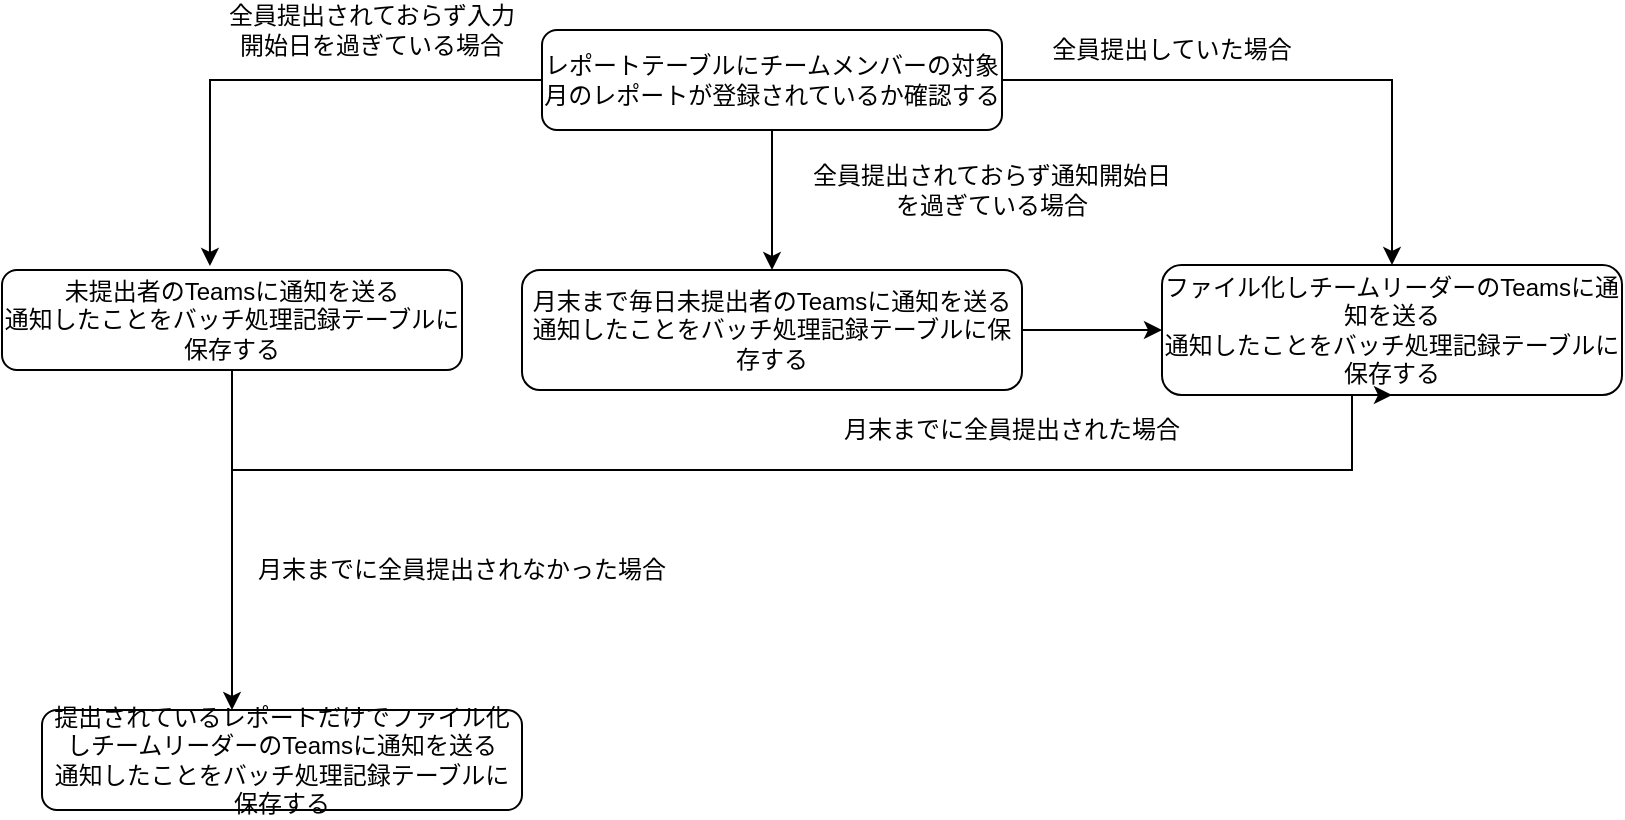 <mxfile version="13.9.9" type="device" pages="5"><diagram id="C5RBs43oDa-KdzZeNtuy" name="修正前"><mxGraphModel dx="1092" dy="494" grid="1" gridSize="10" guides="1" tooltips="1" connect="1" arrows="1" fold="1" page="1" pageScale="1" pageWidth="900" pageHeight="1600" math="0" shadow="0"><root><mxCell id="WIyWlLk6GJQsqaUBKTNV-0"/><mxCell id="WIyWlLk6GJQsqaUBKTNV-1" parent="WIyWlLk6GJQsqaUBKTNV-0"/><mxCell id="tfSeyml6mX4Zl1QSbbtH-1" style="edgeStyle=orthogonalEdgeStyle;rounded=0;orthogonalLoop=1;jettySize=auto;html=1;exitX=0.5;exitY=1;exitDx=0;exitDy=0;entryX=0.5;entryY=0;entryDx=0;entryDy=0;" parent="WIyWlLk6GJQsqaUBKTNV-1" source="WIyWlLk6GJQsqaUBKTNV-3" target="WIyWlLk6GJQsqaUBKTNV-7" edge="1"><mxGeometry relative="1" as="geometry"/></mxCell><mxCell id="tfSeyml6mX4Zl1QSbbtH-3" style="edgeStyle=orthogonalEdgeStyle;rounded=0;orthogonalLoop=1;jettySize=auto;html=1;exitX=1;exitY=0.5;exitDx=0;exitDy=0;" parent="WIyWlLk6GJQsqaUBKTNV-1" source="WIyWlLk6GJQsqaUBKTNV-3" target="tfSeyml6mX4Zl1QSbbtH-2" edge="1"><mxGeometry relative="1" as="geometry"/></mxCell><mxCell id="tfSeyml6mX4Zl1QSbbtH-8" style="edgeStyle=orthogonalEdgeStyle;rounded=0;orthogonalLoop=1;jettySize=auto;html=1;exitX=0;exitY=0.5;exitDx=0;exitDy=0;entryX=0.452;entryY=-0.04;entryDx=0;entryDy=0;entryPerimeter=0;" parent="WIyWlLk6GJQsqaUBKTNV-1" source="WIyWlLk6GJQsqaUBKTNV-3" target="tfSeyml6mX4Zl1QSbbtH-6" edge="1"><mxGeometry relative="1" as="geometry"/></mxCell><mxCell id="WIyWlLk6GJQsqaUBKTNV-3" value="レポートテーブルにチームメンバーの対象月のレポートが登録されているか確認する" style="rounded=1;whiteSpace=wrap;html=1;fontSize=12;glass=0;strokeWidth=1;shadow=0;" parent="WIyWlLk6GJQsqaUBKTNV-1" vertex="1"><mxGeometry x="290" y="40" width="230" height="50" as="geometry"/></mxCell><mxCell id="tfSeyml6mX4Zl1QSbbtH-16" style="edgeStyle=orthogonalEdgeStyle;rounded=0;orthogonalLoop=1;jettySize=auto;html=1;exitX=1;exitY=0.5;exitDx=0;exitDy=0;entryX=0;entryY=0.5;entryDx=0;entryDy=0;" parent="WIyWlLk6GJQsqaUBKTNV-1" source="WIyWlLk6GJQsqaUBKTNV-7" target="tfSeyml6mX4Zl1QSbbtH-2" edge="1"><mxGeometry relative="1" as="geometry"/></mxCell><mxCell id="WIyWlLk6GJQsqaUBKTNV-7" value="月末まで毎日未提出者のTeamsに通知を送る&lt;br&gt;通知したことをバッチ処理記録テーブルに保存する" style="rounded=1;whiteSpace=wrap;html=1;fontSize=12;glass=0;strokeWidth=1;shadow=0;" parent="WIyWlLk6GJQsqaUBKTNV-1" vertex="1"><mxGeometry x="280" y="160" width="250" height="60" as="geometry"/></mxCell><mxCell id="tfSeyml6mX4Zl1QSbbtH-2" value="ファイル化しチームリーダーのTeamsに通知を送る&lt;br&gt;通知したことをバッチ処理記録テーブルに保存する" style="rounded=1;whiteSpace=wrap;html=1;fontSize=12;glass=0;strokeWidth=1;shadow=0;" parent="WIyWlLk6GJQsqaUBKTNV-1" vertex="1"><mxGeometry x="600" y="157.5" width="230" height="65" as="geometry"/></mxCell><mxCell id="tfSeyml6mX4Zl1QSbbtH-4" value="全員提出していた場合" style="text;html=1;strokeColor=none;fillColor=none;align=center;verticalAlign=middle;whiteSpace=wrap;rounded=0;" parent="WIyWlLk6GJQsqaUBKTNV-1" vertex="1"><mxGeometry x="540" y="40" width="130" height="20" as="geometry"/></mxCell><mxCell id="tfSeyml6mX4Zl1QSbbtH-11" style="edgeStyle=orthogonalEdgeStyle;rounded=0;orthogonalLoop=1;jettySize=auto;html=1;entryX=0.5;entryY=1;entryDx=0;entryDy=0;" parent="WIyWlLk6GJQsqaUBKTNV-1" source="tfSeyml6mX4Zl1QSbbtH-6" target="tfSeyml6mX4Zl1QSbbtH-2" edge="1"><mxGeometry relative="1" as="geometry"><Array as="points"><mxPoint x="135" y="260"/><mxPoint x="695" y="260"/></Array></mxGeometry></mxCell><mxCell id="tfSeyml6mX4Zl1QSbbtH-14" style="edgeStyle=orthogonalEdgeStyle;rounded=0;orthogonalLoop=1;jettySize=auto;html=1;" parent="WIyWlLk6GJQsqaUBKTNV-1" source="tfSeyml6mX4Zl1QSbbtH-6" edge="1"><mxGeometry relative="1" as="geometry"><mxPoint x="135" y="380" as="targetPoint"/></mxGeometry></mxCell><mxCell id="tfSeyml6mX4Zl1QSbbtH-6" value="&lt;span&gt;未提出者のTeamsに通知を送る&lt;br&gt;&lt;/span&gt;通知したことをバッチ処理記録テーブルに保存する&lt;span&gt;&lt;br&gt;&lt;/span&gt;" style="rounded=1;whiteSpace=wrap;html=1;fontSize=12;glass=0;strokeWidth=1;shadow=0;" parent="WIyWlLk6GJQsqaUBKTNV-1" vertex="1"><mxGeometry x="20" y="160" width="230" height="50" as="geometry"/></mxCell><mxCell id="tfSeyml6mX4Zl1QSbbtH-9" value="全員提出されておらず入力開始日を過ぎている場合" style="text;html=1;strokeColor=none;fillColor=none;align=center;verticalAlign=middle;whiteSpace=wrap;rounded=0;" parent="WIyWlLk6GJQsqaUBKTNV-1" vertex="1"><mxGeometry x="130" y="30" width="150" height="20" as="geometry"/></mxCell><mxCell id="tfSeyml6mX4Zl1QSbbtH-10" value="全員提出されておらず通知開始日を過ぎている場合" style="text;html=1;strokeColor=none;fillColor=none;align=center;verticalAlign=middle;whiteSpace=wrap;rounded=0;" parent="WIyWlLk6GJQsqaUBKTNV-1" vertex="1"><mxGeometry x="420" y="110" width="190" height="20" as="geometry"/></mxCell><mxCell id="tfSeyml6mX4Zl1QSbbtH-17" value="月末までに全員提出された場合" style="text;html=1;strokeColor=none;fillColor=none;align=center;verticalAlign=middle;whiteSpace=wrap;rounded=0;" parent="WIyWlLk6GJQsqaUBKTNV-1" vertex="1"><mxGeometry x="430" y="230" width="190" height="20" as="geometry"/></mxCell><mxCell id="tfSeyml6mX4Zl1QSbbtH-18" value="月末までに全員提出されなかった場合" style="text;html=1;strokeColor=none;fillColor=none;align=center;verticalAlign=middle;whiteSpace=wrap;rounded=0;" parent="WIyWlLk6GJQsqaUBKTNV-1" vertex="1"><mxGeometry x="140" y="300" width="220" height="20" as="geometry"/></mxCell><mxCell id="tfSeyml6mX4Zl1QSbbtH-20" value="提出されているレポートだけでファイル化しチームリーダーのTeamsに通知を送る&lt;br&gt;通知したことをバッチ処理記録テーブルに保存する" style="rounded=1;whiteSpace=wrap;html=1;fontSize=12;glass=0;strokeWidth=1;shadow=0;" parent="WIyWlLk6GJQsqaUBKTNV-1" vertex="1"><mxGeometry x="40" y="380" width="240" height="50" as="geometry"/></mxCell></root></mxGraphModel></diagram><diagram id="NDg_rwKvQZ06DTdrEMQU" name="修正後"><mxGraphModel dx="1422" dy="822" grid="1" gridSize="10" guides="1" tooltips="1" connect="1" arrows="1" fold="1" page="1" pageScale="1" pageWidth="900" pageHeight="1600" math="0" shadow="0"><root><mxCell id="gqa9g4QIaKveTaVljnIk-0"/><mxCell id="gqa9g4QIaKveTaVljnIk-1" parent="gqa9g4QIaKveTaVljnIk-0"/><mxCell id="MfHtdNP-eQWA_rctZTGH-0" value="" style="edgeStyle=orthogonalEdgeStyle;rounded=0;orthogonalLoop=1;jettySize=auto;html=1;" parent="gqa9g4QIaKveTaVljnIk-1" source="gqa9g4QIaKveTaVljnIk-2" target="9BqlXptLlZK3Nis6Zz7O-1" edge="1"><mxGeometry relative="1" as="geometry"/></mxCell><mxCell id="gqa9g4QIaKveTaVljnIk-2" value="Teamテーブルから入力開始日を取得" style="ellipse;whiteSpace=wrap;html=1;" parent="gqa9g4QIaKveTaVljnIk-1" vertex="1"><mxGeometry x="460" y="210" width="170" height="90" as="geometry"/></mxCell><mxCell id="9YrwFwupv8J0sb4WXEIG-1" style="edgeStyle=orthogonalEdgeStyle;rounded=0;orthogonalLoop=1;jettySize=auto;html=1;" parent="gqa9g4QIaKveTaVljnIk-1" source="hk93fyQF9JLn29O6tagr-7" target="f8n5TFd0pJACjmLuIOoA-0" edge="1"><mxGeometry relative="1" as="geometry"/></mxCell><mxCell id="hk93fyQF9JLn29O6tagr-7" value="&lt;span&gt;&lt;br&gt;入力開始日にTeamsに提出を促すメッセージを送信&lt;/span&gt;" style="rounded=0;whiteSpace=wrap;html=1;" parent="gqa9g4QIaKveTaVljnIk-1" vertex="1"><mxGeometry x="150" y="200" width="280" height="110" as="geometry"/></mxCell><mxCell id="9BqlXptLlZK3Nis6Zz7O-1" value="本日が入力開始日か確認" style="ellipse;whiteSpace=wrap;html=1;" parent="gqa9g4QIaKveTaVljnIk-1" vertex="1"><mxGeometry x="720" y="210" width="170" height="90" as="geometry"/></mxCell><mxCell id="9YrwFwupv8J0sb4WXEIG-2" style="edgeStyle=orthogonalEdgeStyle;rounded=0;orthogonalLoop=1;jettySize=auto;html=1;exitX=0.5;exitY=1;exitDx=0;exitDy=0;entryX=0.5;entryY=0;entryDx=0;entryDy=0;" parent="gqa9g4QIaKveTaVljnIk-1" source="f8n5TFd0pJACjmLuIOoA-0" target="9YrwFwupv8J0sb4WXEIG-0" edge="1"><mxGeometry relative="1" as="geometry"/></mxCell><mxCell id="f8n5TFd0pJACjmLuIOoA-0" value="全員提出済みの場合はファイル化して出力&lt;br&gt;チームリーダーに通知" style="rounded=0;whiteSpace=wrap;html=1;" parent="gqa9g4QIaKveTaVljnIk-1" vertex="1"><mxGeometry x="150" y="410" width="280" height="110" as="geometry"/></mxCell><mxCell id="wFMG5Rziav14Ms2MUq-x-0" value="Reportテーブルにチームメンバーの対象月のレポートが登録されているか確認する" style="ellipse;whiteSpace=wrap;html=1;" parent="gqa9g4QIaKveTaVljnIk-1" vertex="1"><mxGeometry x="480" y="417.5" width="190" height="95" as="geometry"/></mxCell><mxCell id="wFMG5Rziav14Ms2MUq-x-1" value="" style="edgeStyle=orthogonalEdgeStyle;rounded=0;orthogonalLoop=1;jettySize=auto;html=1;" parent="gqa9g4QIaKveTaVljnIk-1" source="wFMG5Rziav14Ms2MUq-x-0" target="wFMG5Rziav14Ms2MUq-x-2" edge="1"><mxGeometry relative="1" as="geometry"/></mxCell><mxCell id="wFMG5Rziav14Ms2MUq-x-2" value="全員提出されているか確認" style="ellipse;whiteSpace=wrap;html=1;" parent="gqa9g4QIaKveTaVljnIk-1" vertex="1"><mxGeometry x="720" y="417.5" width="190" height="95" as="geometry"/></mxCell><mxCell id="9YrwFwupv8J0sb4WXEIG-3" style="edgeStyle=orthogonalEdgeStyle;rounded=0;orthogonalLoop=1;jettySize=auto;html=1;entryX=0.5;entryY=0;entryDx=0;entryDy=0;" parent="gqa9g4QIaKveTaVljnIk-1" source="9YrwFwupv8J0sb4WXEIG-0" target="hk93fyQF9JLn29O6tagr-7" edge="1"><mxGeometry relative="1" as="geometry"><Array as="points"><mxPoint x="290" y="780"/><mxPoint x="40" y="780"/><mxPoint x="40" y="180"/><mxPoint x="290" y="180"/></Array></mxGeometry></mxCell><mxCell id="9YrwFwupv8J0sb4WXEIG-0" value="通知開始日を超えても提出されていない場合は&lt;br&gt;期限を過ぎている事を知らせるメッセージを&lt;br&gt;月末まで毎日Teamsに送信" style="rounded=0;whiteSpace=wrap;html=1;" parent="gqa9g4QIaKveTaVljnIk-1" vertex="1"><mxGeometry x="150" y="620" width="280" height="110" as="geometry"/></mxCell><mxCell id="SCiolzilFDyprlh8F6wY-3" value="Teamテーブルから通知開始日&lt;br&gt;を取得" style="ellipse;whiteSpace=wrap;html=1;" parent="gqa9g4QIaKveTaVljnIk-1" vertex="1"><mxGeometry x="480" y="770" width="190" height="95" as="geometry"/></mxCell><mxCell id="SCiolzilFDyprlh8F6wY-4" value="" style="edgeStyle=orthogonalEdgeStyle;rounded=0;orthogonalLoop=1;jettySize=auto;html=1;" parent="gqa9g4QIaKveTaVljnIk-1" source="SCiolzilFDyprlh8F6wY-3" target="SCiolzilFDyprlh8F6wY-5" edge="1"><mxGeometry relative="1" as="geometry"/></mxCell><mxCell id="SCiolzilFDyprlh8F6wY-5" value="本日が通知開始日以降か確認" style="ellipse;whiteSpace=wrap;html=1;" parent="gqa9g4QIaKveTaVljnIk-1" vertex="1"><mxGeometry x="730" y="770" width="190" height="95" as="geometry"/></mxCell><mxCell id="SCiolzilFDyprlh8F6wY-8" value="" style="edgeStyle=orthogonalEdgeStyle;rounded=0;orthogonalLoop=1;jettySize=auto;html=1;" parent="gqa9g4QIaKveTaVljnIk-1" source="SCiolzilFDyprlh8F6wY-6" target="SCiolzilFDyprlh8F6wY-7" edge="1"><mxGeometry relative="1" as="geometry"/></mxCell><mxCell id="SCiolzilFDyprlh8F6wY-6" value="Reportテーブルにチームメンバーの対象月のレポートが登録されているか確認する" style="ellipse;whiteSpace=wrap;html=1;" parent="gqa9g4QIaKveTaVljnIk-1" vertex="1"><mxGeometry x="480" y="627.5" width="190" height="95" as="geometry"/></mxCell><mxCell id="SCiolzilFDyprlh8F6wY-9" style="edgeStyle=orthogonalEdgeStyle;rounded=0;orthogonalLoop=1;jettySize=auto;html=1;" parent="gqa9g4QIaKveTaVljnIk-1" source="SCiolzilFDyprlh8F6wY-7" target="SCiolzilFDyprlh8F6wY-3" edge="1"><mxGeometry relative="1" as="geometry"><Array as="points"><mxPoint x="825" y="740"/><mxPoint x="575" y="740"/></Array></mxGeometry></mxCell><mxCell id="SCiolzilFDyprlh8F6wY-7" value="登録されていないメンバーが&lt;br&gt;いないか確認する" style="ellipse;whiteSpace=wrap;html=1;" parent="gqa9g4QIaKveTaVljnIk-1" vertex="1"><mxGeometry x="730" y="627.5" width="190" height="95" as="geometry"/></mxCell></root></mxGraphModel></diagram><diagram name="修正後2" id="poNLG7FeGAzBirQXIFfj"><mxGraphModel dx="1422" dy="822" grid="1" gridSize="10" guides="1" tooltips="1" connect="1" arrows="1" fold="1" page="1" pageScale="1" pageWidth="900" pageHeight="1600" math="0" shadow="0"><root><mxCell id="F2o3Vf0iP5vWrlxMx9am-0"/><mxCell id="F2o3Vf0iP5vWrlxMx9am-1" parent="F2o3Vf0iP5vWrlxMx9am-0"/><mxCell id="jAhqcct1h2AqlaFrzkye-10" value="Team情報毎に繰り返し処理を行う" style="rounded=1;whiteSpace=wrap;html=1;labelPosition=center;verticalLabelPosition=top;align=center;verticalAlign=bottom;" parent="F2o3Vf0iP5vWrlxMx9am-1" vertex="1"><mxGeometry x="660" y="180" width="480" height="160" as="geometry"/></mxCell><mxCell id="jAhqcct1h2AqlaFrzkye-12" style="edgeStyle=orthogonalEdgeStyle;rounded=0;orthogonalLoop=1;jettySize=auto;html=1;entryX=0;entryY=0.5;entryDx=0;entryDy=0;" parent="F2o3Vf0iP5vWrlxMx9am-1" source="F2o3Vf0iP5vWrlxMx9am-3" target="jAhqcct1h2AqlaFrzkye-10" edge="1"><mxGeometry relative="1" as="geometry"/></mxCell><mxCell id="F2o3Vf0iP5vWrlxMx9am-3" value="Teamテーブルから&lt;br&gt;全てTeamの情報を取得する" style="verticalLabelPosition=bottom;verticalAlign=top;html=1;shape=mxgraph.flowchart.on-page_reference;fontFamily=Helvetica;fontSize=12;fontColor=#000000;align=center;strokeColor=#000000;fillColor=#ffffff;labelPosition=center;" parent="F2o3Vf0iP5vWrlxMx9am-1" vertex="1"><mxGeometry x="550" y="245" width="30" height="30" as="geometry"/></mxCell><mxCell id="F2o3Vf0iP5vWrlxMx9am-4" style="edgeStyle=orthogonalEdgeStyle;rounded=0;orthogonalLoop=1;jettySize=auto;html=1;" parent="F2o3Vf0iP5vWrlxMx9am-1" source="F2o3Vf0iP5vWrlxMx9am-5" target="F2o3Vf0iP5vWrlxMx9am-8" edge="1"><mxGeometry relative="1" as="geometry"/></mxCell><mxCell id="F2o3Vf0iP5vWrlxMx9am-21" style="edgeStyle=orthogonalEdgeStyle;rounded=0;orthogonalLoop=1;jettySize=auto;html=1;" parent="F2o3Vf0iP5vWrlxMx9am-1" source="F2o3Vf0iP5vWrlxMx9am-5" target="F2o3Vf0iP5vWrlxMx9am-3" edge="1"><mxGeometry relative="1" as="geometry"/></mxCell><mxCell id="F2o3Vf0iP5vWrlxMx9am-5" value="&lt;span&gt;入力開始日に提出を促すメッセージを送信&lt;/span&gt;" style="rounded=0;whiteSpace=wrap;html=1;verticalAlign=middle;" parent="F2o3Vf0iP5vWrlxMx9am-1" vertex="1"><mxGeometry x="120" y="240" width="280" height="40" as="geometry"/></mxCell><mxCell id="F2o3Vf0iP5vWrlxMx9am-24" style="edgeStyle=orthogonalEdgeStyle;rounded=0;orthogonalLoop=1;jettySize=auto;html=1;entryX=0;entryY=0.5;entryDx=0;entryDy=0;" parent="F2o3Vf0iP5vWrlxMx9am-1" source="F2o3Vf0iP5vWrlxMx9am-6" target="F2o3Vf0iP5vWrlxMx9am-23" edge="1"><mxGeometry relative="1" as="geometry"/></mxCell><mxCell id="jAhqcct1h2AqlaFrzkye-1" value="入力開始日" style="edgeLabel;html=1;align=center;verticalAlign=middle;resizable=0;points=[];" parent="F2o3Vf0iP5vWrlxMx9am-24" vertex="1" connectable="0"><mxGeometry x="0.131" y="-2" relative="1" as="geometry"><mxPoint as="offset"/></mxGeometry></mxCell><mxCell id="jAhqcct1h2AqlaFrzkye-7" style="edgeStyle=orthogonalEdgeStyle;rounded=0;orthogonalLoop=1;jettySize=auto;html=1;" parent="F2o3Vf0iP5vWrlxMx9am-1" source="F2o3Vf0iP5vWrlxMx9am-6" target="jAhqcct1h2AqlaFrzkye-11" edge="1"><mxGeometry relative="1" as="geometry"><mxPoint x="715" y="255" as="targetPoint"/><Array as="points"><mxPoint x="875" y="215"/></Array></mxGeometry></mxCell><mxCell id="jAhqcct1h2AqlaFrzkye-9" value="入力開始日以外" style="edgeLabel;html=1;align=center;verticalAlign=middle;resizable=0;points=[];" parent="jAhqcct1h2AqlaFrzkye-7" vertex="1" connectable="0"><mxGeometry x="-0.1" y="1" relative="1" as="geometry"><mxPoint x="54" y="1" as="offset"/></mxGeometry></mxCell><mxCell id="F2o3Vf0iP5vWrlxMx9am-6" value="本日が入力開始日か確認" style="ellipse;html=1;verticalAlign=top;labelPosition=center;verticalLabelPosition=bottom;align=center;" parent="F2o3Vf0iP5vWrlxMx9am-1" vertex="1"><mxGeometry x="860" y="265" width="30" height="30" as="geometry"/></mxCell><mxCell id="F2o3Vf0iP5vWrlxMx9am-7" style="edgeStyle=orthogonalEdgeStyle;rounded=0;orthogonalLoop=1;jettySize=auto;html=1;exitX=0.5;exitY=1;exitDx=0;exitDy=0;entryX=0.5;entryY=0;entryDx=0;entryDy=0;" parent="F2o3Vf0iP5vWrlxMx9am-1" source="F2o3Vf0iP5vWrlxMx9am-8" target="F2o3Vf0iP5vWrlxMx9am-13" edge="1"><mxGeometry relative="1" as="geometry"/></mxCell><mxCell id="F2o3Vf0iP5vWrlxMx9am-8" value="全員提出済みの場合はファイル化して出力&lt;br&gt;チームリーダーに通知" style="rounded=0;whiteSpace=wrap;html=1;" parent="F2o3Vf0iP5vWrlxMx9am-1" vertex="1"><mxGeometry x="120" y="320" width="280" height="110" as="geometry"/></mxCell><mxCell id="F2o3Vf0iP5vWrlxMx9am-9" value="Reportテーブルにチームメンバーの対象月のレポートが登録されているか確認する" style="ellipse;html=1;labelPosition=center;verticalLabelPosition=bottom;align=center;verticalAlign=top;" parent="F2o3Vf0iP5vWrlxMx9am-1" vertex="1"><mxGeometry x="640" y="480" width="30" height="32.5" as="geometry"/></mxCell><mxCell id="F2o3Vf0iP5vWrlxMx9am-10" value="" style="edgeStyle=orthogonalEdgeStyle;rounded=0;orthogonalLoop=1;jettySize=auto;html=1;" parent="F2o3Vf0iP5vWrlxMx9am-1" source="F2o3Vf0iP5vWrlxMx9am-9" target="F2o3Vf0iP5vWrlxMx9am-11" edge="1"><mxGeometry relative="1" as="geometry"/></mxCell><mxCell id="F2o3Vf0iP5vWrlxMx9am-11" value="全員提出されているか確認" style="ellipse;whiteSpace=wrap;html=1;" parent="F2o3Vf0iP5vWrlxMx9am-1" vertex="1"><mxGeometry x="720" y="417.5" width="190" height="95" as="geometry"/></mxCell><mxCell id="F2o3Vf0iP5vWrlxMx9am-12" style="edgeStyle=orthogonalEdgeStyle;rounded=0;orthogonalLoop=1;jettySize=auto;html=1;" parent="F2o3Vf0iP5vWrlxMx9am-1" source="F2o3Vf0iP5vWrlxMx9am-13" target="F2o3Vf0iP5vWrlxMx9am-5" edge="1"><mxGeometry relative="1" as="geometry"><Array as="points"><mxPoint x="290" y="780"/><mxPoint x="40" y="780"/><mxPoint x="40" y="180"/><mxPoint x="260" y="180"/></Array><mxPoint x="330" y="180" as="targetPoint"/></mxGeometry></mxCell><mxCell id="F2o3Vf0iP5vWrlxMx9am-13" value="通知開始日を超えても提出されていない場合は&lt;br&gt;期限を過ぎている事を知らせるメッセージを&lt;br&gt;月末まで毎日Teamsに送信" style="rounded=0;whiteSpace=wrap;html=1;" parent="F2o3Vf0iP5vWrlxMx9am-1" vertex="1"><mxGeometry x="140" y="620" width="280" height="110" as="geometry"/></mxCell><mxCell id="F2o3Vf0iP5vWrlxMx9am-14" value="Teamテーブルから通知開始日&lt;br&gt;を取得" style="ellipse;whiteSpace=wrap;html=1;" parent="F2o3Vf0iP5vWrlxMx9am-1" vertex="1"><mxGeometry x="480" y="770" width="190" height="95" as="geometry"/></mxCell><mxCell id="F2o3Vf0iP5vWrlxMx9am-15" value="" style="edgeStyle=orthogonalEdgeStyle;rounded=0;orthogonalLoop=1;jettySize=auto;html=1;" parent="F2o3Vf0iP5vWrlxMx9am-1" source="F2o3Vf0iP5vWrlxMx9am-14" target="F2o3Vf0iP5vWrlxMx9am-16" edge="1"><mxGeometry relative="1" as="geometry"/></mxCell><mxCell id="F2o3Vf0iP5vWrlxMx9am-16" value="本日が通知開始日以降か確認" style="ellipse;whiteSpace=wrap;html=1;" parent="F2o3Vf0iP5vWrlxMx9am-1" vertex="1"><mxGeometry x="730" y="770" width="190" height="95" as="geometry"/></mxCell><mxCell id="F2o3Vf0iP5vWrlxMx9am-17" value="" style="edgeStyle=orthogonalEdgeStyle;rounded=0;orthogonalLoop=1;jettySize=auto;html=1;" parent="F2o3Vf0iP5vWrlxMx9am-1" source="F2o3Vf0iP5vWrlxMx9am-18" target="F2o3Vf0iP5vWrlxMx9am-20" edge="1"><mxGeometry relative="1" as="geometry"/></mxCell><mxCell id="F2o3Vf0iP5vWrlxMx9am-18" value="Reportテーブルにチームメンバーの対象月のレポートが登録されているか確認する" style="ellipse;whiteSpace=wrap;html=1;" parent="F2o3Vf0iP5vWrlxMx9am-1" vertex="1"><mxGeometry x="480" y="627.5" width="190" height="95" as="geometry"/></mxCell><mxCell id="F2o3Vf0iP5vWrlxMx9am-19" style="edgeStyle=orthogonalEdgeStyle;rounded=0;orthogonalLoop=1;jettySize=auto;html=1;" parent="F2o3Vf0iP5vWrlxMx9am-1" source="F2o3Vf0iP5vWrlxMx9am-20" target="F2o3Vf0iP5vWrlxMx9am-14" edge="1"><mxGeometry relative="1" as="geometry"><Array as="points"><mxPoint x="825" y="740"/><mxPoint x="575" y="740"/></Array></mxGeometry></mxCell><mxCell id="F2o3Vf0iP5vWrlxMx9am-20" value="登録されていないメンバーが&lt;br&gt;いないか確認する" style="ellipse;whiteSpace=wrap;html=1;" parent="F2o3Vf0iP5vWrlxMx9am-1" vertex="1"><mxGeometry x="730" y="627.5" width="190" height="95" as="geometry"/></mxCell><mxCell id="F2o3Vf0iP5vWrlxMx9am-23" value="メッセージを送信する。" style="ellipse;html=1;verticalAlign=top;labelPosition=center;verticalLabelPosition=bottom;align=center;" parent="F2o3Vf0iP5vWrlxMx9am-1" vertex="1"><mxGeometry x="1050" y="265" width="30" height="30" as="geometry"/></mxCell><mxCell id="jAhqcct1h2AqlaFrzkye-11" value="何もしない" style="ellipse;html=1;verticalAlign=top;labelPosition=center;verticalLabelPosition=bottom;align=center;" parent="F2o3Vf0iP5vWrlxMx9am-1" vertex="1"><mxGeometry x="1050" y="200" width="30" height="30" as="geometry"/></mxCell><mxCell id="jAhqcct1h2AqlaFrzkye-17" style="edgeStyle=orthogonalEdgeStyle;rounded=0;orthogonalLoop=1;jettySize=auto;html=1;" parent="F2o3Vf0iP5vWrlxMx9am-1" source="jAhqcct1h2AqlaFrzkye-16" target="F2o3Vf0iP5vWrlxMx9am-6" edge="1"><mxGeometry relative="1" as="geometry"/></mxCell><mxCell id="jAhqcct1h2AqlaFrzkye-16" value="" style="ellipse;html=1;verticalAlign=top;labelPosition=center;verticalLabelPosition=bottom;align=center;" parent="F2o3Vf0iP5vWrlxMx9am-1" vertex="1"><mxGeometry x="720" y="265" width="30" height="30" as="geometry"/></mxCell><mxCell id="-fezu6zqiwFt2bER8SRj-0" value="バッチが入力開始日に動作しなかった場合&lt;br&gt;メッセージを送信しないパターンが存在する" style="shape=callout;whiteSpace=wrap;html=1;perimeter=calloutPerimeter;fillColor=#f8cecc;strokeColor=#b85450;size=30;position=0.11;position2=0.11;" parent="F2o3Vf0iP5vWrlxMx9am-1" vertex="1"><mxGeometry x="1050" y="110" width="280" height="80" as="geometry"/></mxCell></root></mxGraphModel></diagram><diagram name="修正後(8/2)" id="xUoqDcbGg4vzlyUZpu4s"><mxGraphModel dx="1422" dy="822" grid="1" gridSize="10" guides="1" tooltips="1" connect="1" arrows="1" fold="1" page="1" pageScale="1" pageWidth="900" pageHeight="1600" math="0" shadow="0"><root><mxCell id="611BlRZVIAaICA2UHTeK-0"/><mxCell id="611BlRZVIAaICA2UHTeK-1" parent="611BlRZVIAaICA2UHTeK-0"/><mxCell id="xFy111wiEJA_oZCPeKmy-25" value="User情報毎に繰り返し処理を行う" style="rounded=1;whiteSpace=wrap;html=1;labelPosition=center;verticalLabelPosition=top;align=center;verticalAlign=bottom;" parent="611BlRZVIAaICA2UHTeK-1" vertex="1"><mxGeometry x="660" y="820" width="480" height="180" as="geometry"/></mxCell><mxCell id="xFy111wiEJA_oZCPeKmy-47" style="edgeStyle=orthogonalEdgeStyle;rounded=0;orthogonalLoop=1;jettySize=auto;html=1;exitX=1;exitY=0.5;exitDx=0;exitDy=0;entryX=0.5;entryY=0;entryDx=0;entryDy=0;" parent="611BlRZVIAaICA2UHTeK-1" source="xFy111wiEJA_oZCPeKmy-21" target="xFy111wiEJA_oZCPeKmy-0" edge="1"><mxGeometry relative="1" as="geometry"><mxPoint x="620" y="870" as="targetPoint"/><Array as="points"><mxPoint x="1160" y="685"/><mxPoint x="1160" y="795"/><mxPoint x="565" y="795"/></Array></mxGeometry></mxCell><mxCell id="xFy111wiEJA_oZCPeKmy-21" value="Team情報毎に繰り返し処理を行う" style="rounded=1;whiteSpace=wrap;html=1;labelPosition=center;verticalLabelPosition=top;align=center;verticalAlign=bottom;" parent="611BlRZVIAaICA2UHTeK-1" vertex="1"><mxGeometry x="660" y="595" width="480" height="180" as="geometry"/></mxCell><mxCell id="FtOwBMzN4pY6FVqGqm8Z-35" value="User情報毎に繰り返し処理を行う" style="rounded=1;whiteSpace=wrap;html=1;labelPosition=center;verticalLabelPosition=top;align=center;verticalAlign=bottom;" parent="611BlRZVIAaICA2UHTeK-1" vertex="1"><mxGeometry x="660" y="375" width="480" height="180" as="geometry"/></mxCell><mxCell id="611BlRZVIAaICA2UHTeK-2" value="Team情報毎に繰り返し処理を行う" style="rounded=1;whiteSpace=wrap;html=1;labelPosition=center;verticalLabelPosition=top;align=center;verticalAlign=bottom;" parent="611BlRZVIAaICA2UHTeK-1" vertex="1"><mxGeometry x="660" y="180" width="480" height="160" as="geometry"/></mxCell><mxCell id="611BlRZVIAaICA2UHTeK-3" style="edgeStyle=orthogonalEdgeStyle;rounded=0;orthogonalLoop=1;jettySize=auto;html=1;entryX=0;entryY=0.5;entryDx=0;entryDy=0;" parent="611BlRZVIAaICA2UHTeK-1" source="611BlRZVIAaICA2UHTeK-4" target="611BlRZVIAaICA2UHTeK-2" edge="1"><mxGeometry relative="1" as="geometry"/></mxCell><mxCell id="611BlRZVIAaICA2UHTeK-4" value="Teamテーブルから&lt;br&gt;全Teamの情報を取得する" style="verticalLabelPosition=bottom;verticalAlign=top;html=1;shape=mxgraph.flowchart.on-page_reference;fontFamily=Helvetica;fontSize=12;fontColor=#000000;align=center;strokeColor=#000000;fillColor=#ffffff;labelPosition=center;" parent="611BlRZVIAaICA2UHTeK-1" vertex="1"><mxGeometry x="550" y="245" width="30" height="30" as="geometry"/></mxCell><mxCell id="611BlRZVIAaICA2UHTeK-5" style="edgeStyle=orthogonalEdgeStyle;rounded=0;orthogonalLoop=1;jettySize=auto;html=1;" parent="611BlRZVIAaICA2UHTeK-1" source="611BlRZVIAaICA2UHTeK-7" target="611BlRZVIAaICA2UHTeK-14" edge="1"><mxGeometry relative="1" as="geometry"/></mxCell><mxCell id="611BlRZVIAaICA2UHTeK-6" style="edgeStyle=orthogonalEdgeStyle;rounded=0;orthogonalLoop=1;jettySize=auto;html=1;" parent="611BlRZVIAaICA2UHTeK-1" source="611BlRZVIAaICA2UHTeK-7" target="611BlRZVIAaICA2UHTeK-4" edge="1"><mxGeometry relative="1" as="geometry"/></mxCell><mxCell id="611BlRZVIAaICA2UHTeK-7" value="&lt;span&gt;入力開始日に提出を促すメッセージを送信&lt;/span&gt;" style="rounded=0;whiteSpace=wrap;html=1;verticalAlign=middle;" parent="611BlRZVIAaICA2UHTeK-1" vertex="1"><mxGeometry x="120" y="240" width="280" height="40" as="geometry"/></mxCell><mxCell id="611BlRZVIAaICA2UHTeK-8" style="edgeStyle=orthogonalEdgeStyle;rounded=0;orthogonalLoop=1;jettySize=auto;html=1;entryX=0;entryY=0.5;entryDx=0;entryDy=0;" parent="611BlRZVIAaICA2UHTeK-1" source="611BlRZVIAaICA2UHTeK-12" target="611BlRZVIAaICA2UHTeK-27" edge="1"><mxGeometry relative="1" as="geometry"/></mxCell><mxCell id="611BlRZVIAaICA2UHTeK-9" value="入力開始日" style="edgeLabel;html=1;align=center;verticalAlign=middle;resizable=0;points=[];" parent="611BlRZVIAaICA2UHTeK-8" vertex="1" connectable="0"><mxGeometry x="0.131" y="-2" relative="1" as="geometry"><mxPoint as="offset"/></mxGeometry></mxCell><mxCell id="611BlRZVIAaICA2UHTeK-10" style="edgeStyle=orthogonalEdgeStyle;rounded=0;orthogonalLoop=1;jettySize=auto;html=1;" parent="611BlRZVIAaICA2UHTeK-1" source="611BlRZVIAaICA2UHTeK-12" target="611BlRZVIAaICA2UHTeK-28" edge="1"><mxGeometry relative="1" as="geometry"><mxPoint x="715" y="255" as="targetPoint"/><Array as="points"><mxPoint x="875" y="215"/></Array></mxGeometry></mxCell><mxCell id="611BlRZVIAaICA2UHTeK-11" value="入力開始日以外" style="edgeLabel;html=1;align=center;verticalAlign=middle;resizable=0;points=[];" parent="611BlRZVIAaICA2UHTeK-10" vertex="1" connectable="0"><mxGeometry x="-0.1" y="1" relative="1" as="geometry"><mxPoint x="54" y="1" as="offset"/></mxGeometry></mxCell><mxCell id="611BlRZVIAaICA2UHTeK-12" value="本日が入力開始日か確認" style="ellipse;html=1;verticalAlign=top;labelPosition=center;verticalLabelPosition=bottom;align=center;" parent="611BlRZVIAaICA2UHTeK-1" vertex="1"><mxGeometry x="860" y="265" width="30" height="30" as="geometry"/></mxCell><mxCell id="FtOwBMzN4pY6FVqGqm8Z-37" value="" style="edgeStyle=orthogonalEdgeStyle;rounded=0;orthogonalLoop=1;jettySize=auto;html=1;" parent="611BlRZVIAaICA2UHTeK-1" source="611BlRZVIAaICA2UHTeK-14" target="611BlRZVIAaICA2UHTeK-19" edge="1"><mxGeometry relative="1" as="geometry"/></mxCell><mxCell id="611BlRZVIAaICA2UHTeK-14" value="全員提出済みの場合はファイル化して出力&lt;br&gt;チームリーダーに通知" style="rounded=0;whiteSpace=wrap;html=1;" parent="611BlRZVIAaICA2UHTeK-1" vertex="1"><mxGeometry x="120" y="410" width="280" height="110" as="geometry"/></mxCell><mxCell id="611BlRZVIAaICA2UHTeK-18" style="edgeStyle=orthogonalEdgeStyle;rounded=0;orthogonalLoop=1;jettySize=auto;html=1;" parent="611BlRZVIAaICA2UHTeK-1" source="611BlRZVIAaICA2UHTeK-19" target="611BlRZVIAaICA2UHTeK-7" edge="1"><mxGeometry relative="1" as="geometry"><Array as="points"><mxPoint x="260" y="880"/><mxPoint x="40" y="880"/><mxPoint x="40" y="180"/><mxPoint x="260" y="180"/></Array><mxPoint x="330" y="180" as="targetPoint"/></mxGeometry></mxCell><mxCell id="xFy111wiEJA_oZCPeKmy-36" style="edgeStyle=orthogonalEdgeStyle;rounded=0;orthogonalLoop=1;jettySize=auto;html=1;entryX=0;entryY=0.5;entryDx=0;entryDy=0;" parent="611BlRZVIAaICA2UHTeK-1" source="611BlRZVIAaICA2UHTeK-19" target="611BlRZVIAaICA2UHTeK-39" edge="1"><mxGeometry relative="1" as="geometry"/></mxCell><mxCell id="611BlRZVIAaICA2UHTeK-19" value="通知開始日を超えても提出されていない場合は&lt;br&gt;期限を過ぎている事を知らせるメッセージを&lt;br&gt;月末まで毎日Teamsに送信" style="rounded=0;whiteSpace=wrap;html=1;" parent="611BlRZVIAaICA2UHTeK-1" vertex="1"><mxGeometry x="120" y="630" width="280" height="110" as="geometry"/></mxCell><mxCell id="611BlRZVIAaICA2UHTeK-27" value="メッセージを送信する。" style="ellipse;html=1;verticalAlign=top;labelPosition=center;verticalLabelPosition=bottom;align=center;" parent="611BlRZVIAaICA2UHTeK-1" vertex="1"><mxGeometry x="1050" y="265" width="30" height="30" as="geometry"/></mxCell><mxCell id="611BlRZVIAaICA2UHTeK-28" value="何もしない" style="ellipse;html=1;verticalAlign=top;labelPosition=center;verticalLabelPosition=bottom;align=center;" parent="611BlRZVIAaICA2UHTeK-1" vertex="1"><mxGeometry x="1050" y="200" width="30" height="30" as="geometry"/></mxCell><mxCell id="611BlRZVIAaICA2UHTeK-29" style="edgeStyle=orthogonalEdgeStyle;rounded=0;orthogonalLoop=1;jettySize=auto;html=1;" parent="611BlRZVIAaICA2UHTeK-1" source="611BlRZVIAaICA2UHTeK-30" target="611BlRZVIAaICA2UHTeK-12" edge="1"><mxGeometry relative="1" as="geometry"/></mxCell><mxCell id="611BlRZVIAaICA2UHTeK-30" value="" style="ellipse;html=1;verticalAlign=top;labelPosition=center;verticalLabelPosition=bottom;align=center;" parent="611BlRZVIAaICA2UHTeK-1" vertex="1"><mxGeometry x="720" y="265" width="30" height="30" as="geometry"/></mxCell><mxCell id="xFy111wiEJA_oZCPeKmy-46" style="edgeStyle=orthogonalEdgeStyle;rounded=0;orthogonalLoop=1;jettySize=auto;html=1;entryX=0;entryY=0.5;entryDx=0;entryDy=0;" parent="611BlRZVIAaICA2UHTeK-1" source="611BlRZVIAaICA2UHTeK-39" target="xFy111wiEJA_oZCPeKmy-21" edge="1"><mxGeometry relative="1" as="geometry"/></mxCell><mxCell id="611BlRZVIAaICA2UHTeK-39" value="Teamテーブルから&lt;br&gt;全Teamの情報を取得する" style="ellipse;html=1;labelPosition=center;verticalLabelPosition=bottom;align=center;verticalAlign=top;" parent="611BlRZVIAaICA2UHTeK-1" vertex="1"><mxGeometry x="550" y="668.75" width="30" height="32.5" as="geometry"/></mxCell><mxCell id="FtOwBMzN4pY6FVqGqm8Z-14" style="edgeStyle=orthogonalEdgeStyle;rounded=0;orthogonalLoop=1;jettySize=auto;html=1;exitX=0.5;exitY=1;exitDx=0;exitDy=0;" parent="611BlRZVIAaICA2UHTeK-1" edge="1"><mxGeometry relative="1" as="geometry"><mxPoint x="1065" y="476.25" as="sourcePoint"/><mxPoint x="1065" y="476.25" as="targetPoint"/></mxGeometry></mxCell><mxCell id="FtOwBMzN4pY6FVqGqm8Z-36" value="" style="edgeStyle=orthogonalEdgeStyle;rounded=0;orthogonalLoop=1;jettySize=auto;html=1;" parent="611BlRZVIAaICA2UHTeK-1" source="FtOwBMzN4pY6FVqGqm8Z-23" target="FtOwBMzN4pY6FVqGqm8Z-35" edge="1"><mxGeometry relative="1" as="geometry"><Array as="points"><mxPoint x="640" y="470"/><mxPoint x="640" y="470"/></Array></mxGeometry></mxCell><mxCell id="FtOwBMzN4pY6FVqGqm8Z-23" value="Userテーブルから&lt;br&gt;チームメンバーの&lt;br&gt;User情報を取得する" style="verticalLabelPosition=bottom;verticalAlign=top;html=1;shape=mxgraph.flowchart.on-page_reference;fontFamily=Helvetica;fontSize=12;fontColor=#000000;align=center;strokeColor=#000000;fillColor=#ffffff;labelPosition=center;" parent="611BlRZVIAaICA2UHTeK-1" vertex="1"><mxGeometry x="550" y="455" width="30" height="30" as="geometry"/></mxCell><mxCell id="FtOwBMzN4pY6FVqGqm8Z-24" style="edgeStyle=orthogonalEdgeStyle;rounded=0;orthogonalLoop=1;jettySize=auto;html=1;" parent="611BlRZVIAaICA2UHTeK-1" target="FtOwBMzN4pY6FVqGqm8Z-23" edge="1"><mxGeometry relative="1" as="geometry"><mxPoint x="400" y="470" as="sourcePoint"/></mxGeometry></mxCell><mxCell id="FtOwBMzN4pY6FVqGqm8Z-26" value="" style="ellipse;html=1;verticalAlign=top;labelPosition=center;verticalLabelPosition=bottom;align=center;" parent="611BlRZVIAaICA2UHTeK-1" vertex="1"><mxGeometry x="720" y="460" width="30" height="30" as="geometry"/></mxCell><mxCell id="FtOwBMzN4pY6FVqGqm8Z-27" style="edgeStyle=orthogonalEdgeStyle;rounded=0;orthogonalLoop=1;jettySize=auto;html=1;" parent="611BlRZVIAaICA2UHTeK-1" source="FtOwBMzN4pY6FVqGqm8Z-26" target="FtOwBMzN4pY6FVqGqm8Z-28" edge="1"><mxGeometry relative="1" as="geometry"/></mxCell><mxCell id="FtOwBMzN4pY6FVqGqm8Z-28" value="Reportテーブルにチームメンバーの&lt;br&gt;対象月のレポートが&lt;br&gt;登録されているか確認する" style="ellipse;html=1;verticalAlign=top;labelPosition=center;verticalLabelPosition=bottom;align=center;" parent="611BlRZVIAaICA2UHTeK-1" vertex="1"><mxGeometry x="860" y="460" width="30" height="30" as="geometry"/></mxCell><mxCell id="FtOwBMzN4pY6FVqGqm8Z-29" style="edgeStyle=orthogonalEdgeStyle;rounded=0;orthogonalLoop=1;jettySize=auto;html=1;" parent="611BlRZVIAaICA2UHTeK-1" source="FtOwBMzN4pY6FVqGqm8Z-28" target="FtOwBMzN4pY6FVqGqm8Z-34" edge="1"><mxGeometry relative="1" as="geometry"><mxPoint x="715" y="450" as="targetPoint"/><Array as="points"><mxPoint x="875" y="410"/></Array></mxGeometry></mxCell><mxCell id="FtOwBMzN4pY6FVqGqm8Z-30" value="全員分の月報が未登録" style="edgeLabel;html=1;align=center;verticalAlign=middle;resizable=0;points=[];" parent="FtOwBMzN4pY6FVqGqm8Z-29" vertex="1" connectable="0"><mxGeometry x="-0.1" y="1" relative="1" as="geometry"><mxPoint x="34" y="1" as="offset"/></mxGeometry></mxCell><mxCell id="FtOwBMzN4pY6FVqGqm8Z-31" style="edgeStyle=orthogonalEdgeStyle;rounded=0;orthogonalLoop=1;jettySize=auto;html=1;entryX=0;entryY=0.5;entryDx=0;entryDy=0;" parent="611BlRZVIAaICA2UHTeK-1" source="FtOwBMzN4pY6FVqGqm8Z-28" target="FtOwBMzN4pY6FVqGqm8Z-33" edge="1"><mxGeometry relative="1" as="geometry"/></mxCell><mxCell id="FtOwBMzN4pY6FVqGqm8Z-32" value="全員分の月報が登録済" style="edgeLabel;html=1;align=center;verticalAlign=middle;resizable=0;points=[];" parent="FtOwBMzN4pY6FVqGqm8Z-31" vertex="1" connectable="0"><mxGeometry x="0.131" y="-2" relative="1" as="geometry"><mxPoint x="-20" y="-2" as="offset"/></mxGeometry></mxCell><mxCell id="FtOwBMzN4pY6FVqGqm8Z-33" value="ファイル化" style="ellipse;html=1;verticalAlign=top;labelPosition=center;verticalLabelPosition=bottom;align=center;" parent="611BlRZVIAaICA2UHTeK-1" vertex="1"><mxGeometry x="1050" y="460" width="30" height="30" as="geometry"/></mxCell><mxCell id="FtOwBMzN4pY6FVqGqm8Z-34" value="何もしない" style="ellipse;html=1;verticalAlign=top;labelPosition=center;verticalLabelPosition=bottom;align=center;" parent="611BlRZVIAaICA2UHTeK-1" vertex="1"><mxGeometry x="1050" y="395" width="30" height="30" as="geometry"/></mxCell><mxCell id="FtOwBMzN4pY6FVqGqm8Z-38" style="edgeStyle=orthogonalEdgeStyle;rounded=0;orthogonalLoop=1;jettySize=auto;html=1;exitX=0.5;exitY=1;exitDx=0;exitDy=0;" parent="611BlRZVIAaICA2UHTeK-1" source="611BlRZVIAaICA2UHTeK-39" target="611BlRZVIAaICA2UHTeK-39" edge="1"><mxGeometry relative="1" as="geometry"/></mxCell><mxCell id="xFy111wiEJA_oZCPeKmy-44" style="edgeStyle=orthogonalEdgeStyle;rounded=0;orthogonalLoop=1;jettySize=auto;html=1;entryX=0;entryY=0.5;entryDx=0;entryDy=0;" parent="611BlRZVIAaICA2UHTeK-1" source="xFy111wiEJA_oZCPeKmy-0" target="xFy111wiEJA_oZCPeKmy-25" edge="1"><mxGeometry relative="1" as="geometry"/></mxCell><mxCell id="xFy111wiEJA_oZCPeKmy-0" value="Userテーブルから&lt;br&gt;チームメンバーの&lt;br&gt;User情報を取得する" style="ellipse;html=1;labelPosition=center;verticalLabelPosition=bottom;align=center;verticalAlign=top;" parent="611BlRZVIAaICA2UHTeK-1" vertex="1"><mxGeometry x="550" y="893.75" width="30" height="32.5" as="geometry"/></mxCell><mxCell id="xFy111wiEJA_oZCPeKmy-14" value="" style="ellipse;html=1;verticalAlign=top;labelPosition=center;verticalLabelPosition=bottom;align=center;" parent="611BlRZVIAaICA2UHTeK-1" vertex="1"><mxGeometry x="720" y="680" width="30" height="30" as="geometry"/></mxCell><mxCell id="xFy111wiEJA_oZCPeKmy-15" style="edgeStyle=orthogonalEdgeStyle;rounded=0;orthogonalLoop=1;jettySize=auto;html=1;" parent="611BlRZVIAaICA2UHTeK-1" source="xFy111wiEJA_oZCPeKmy-14" target="xFy111wiEJA_oZCPeKmy-16" edge="1"><mxGeometry relative="1" as="geometry"/></mxCell><mxCell id="xFy111wiEJA_oZCPeKmy-16" value="本日が通知開始日以降か確認" style="ellipse;html=1;verticalAlign=top;labelPosition=center;verticalLabelPosition=bottom;align=center;" parent="611BlRZVIAaICA2UHTeK-1" vertex="1"><mxGeometry x="860" y="680" width="30" height="30" as="geometry"/></mxCell><mxCell id="xFy111wiEJA_oZCPeKmy-17" style="edgeStyle=orthogonalEdgeStyle;rounded=0;orthogonalLoop=1;jettySize=auto;html=1;entryX=0;entryY=0.5;entryDx=0;entryDy=0;" parent="611BlRZVIAaICA2UHTeK-1" source="xFy111wiEJA_oZCPeKmy-16" target="xFy111wiEJA_oZCPeKmy-19" edge="1"><mxGeometry relative="1" as="geometry"/></mxCell><mxCell id="xFy111wiEJA_oZCPeKmy-18" value="通知開始日以降" style="edgeLabel;html=1;align=center;verticalAlign=middle;resizable=0;points=[];" parent="xFy111wiEJA_oZCPeKmy-17" vertex="1" connectable="0"><mxGeometry x="0.131" y="-2" relative="1" as="geometry"><mxPoint x="-20" y="-2" as="offset"/></mxGeometry></mxCell><mxCell id="xFy111wiEJA_oZCPeKmy-19" value="次の処理に移る" style="ellipse;html=1;verticalAlign=top;labelPosition=center;verticalLabelPosition=bottom;align=center;" parent="611BlRZVIAaICA2UHTeK-1" vertex="1"><mxGeometry x="1050" y="680" width="30" height="30" as="geometry"/></mxCell><mxCell id="xFy111wiEJA_oZCPeKmy-20" value="何もしない" style="ellipse;html=1;verticalAlign=top;labelPosition=center;verticalLabelPosition=bottom;align=center;" parent="611BlRZVIAaICA2UHTeK-1" vertex="1"><mxGeometry x="1050" y="615" width="30" height="30" as="geometry"/></mxCell><mxCell id="xFy111wiEJA_oZCPeKmy-22" style="edgeStyle=orthogonalEdgeStyle;rounded=0;orthogonalLoop=1;jettySize=auto;html=1;" parent="611BlRZVIAaICA2UHTeK-1" source="xFy111wiEJA_oZCPeKmy-16" target="xFy111wiEJA_oZCPeKmy-20" edge="1"><mxGeometry relative="1" as="geometry"><mxPoint x="715" y="670" as="targetPoint"/><Array as="points"><mxPoint x="875" y="630"/></Array></mxGeometry></mxCell><mxCell id="xFy111wiEJA_oZCPeKmy-23" value="通知開始日前" style="edgeLabel;html=1;align=center;verticalAlign=middle;resizable=0;points=[];" parent="xFy111wiEJA_oZCPeKmy-22" vertex="1" connectable="0"><mxGeometry x="-0.1" y="1" relative="1" as="geometry"><mxPoint x="34" y="1" as="offset"/></mxGeometry></mxCell><mxCell id="xFy111wiEJA_oZCPeKmy-24" value="" style="ellipse;html=1;verticalAlign=top;labelPosition=center;verticalLabelPosition=bottom;align=center;" parent="611BlRZVIAaICA2UHTeK-1" vertex="1"><mxGeometry x="720" y="905" width="30" height="30" as="geometry"/></mxCell><mxCell id="xFy111wiEJA_oZCPeKmy-26" style="edgeStyle=orthogonalEdgeStyle;rounded=0;orthogonalLoop=1;jettySize=auto;html=1;" parent="611BlRZVIAaICA2UHTeK-1" source="xFy111wiEJA_oZCPeKmy-24" target="xFy111wiEJA_oZCPeKmy-27" edge="1"><mxGeometry relative="1" as="geometry"/></mxCell><mxCell id="xFy111wiEJA_oZCPeKmy-27" value="Reportテーブルにチームメンバーの&lt;br&gt;対象月のレポートが&lt;br&gt;登録されているか確認する" style="ellipse;html=1;verticalAlign=top;labelPosition=center;verticalLabelPosition=bottom;align=center;" parent="611BlRZVIAaICA2UHTeK-1" vertex="1"><mxGeometry x="860" y="905" width="30" height="30" as="geometry"/></mxCell><mxCell id="xFy111wiEJA_oZCPeKmy-28" style="edgeStyle=orthogonalEdgeStyle;rounded=0;orthogonalLoop=1;jettySize=auto;html=1;entryX=0;entryY=0.5;entryDx=0;entryDy=0;" parent="611BlRZVIAaICA2UHTeK-1" source="xFy111wiEJA_oZCPeKmy-27" target="xFy111wiEJA_oZCPeKmy-30" edge="1"><mxGeometry relative="1" as="geometry"/></mxCell><mxCell id="xFy111wiEJA_oZCPeKmy-29" value="全員分の月報が登録済" style="edgeLabel;html=1;align=center;verticalAlign=middle;resizable=0;points=[];" parent="xFy111wiEJA_oZCPeKmy-28" vertex="1" connectable="0"><mxGeometry x="0.131" y="-2" relative="1" as="geometry"><mxPoint x="-20" y="-2" as="offset"/></mxGeometry></mxCell><mxCell id="xFy111wiEJA_oZCPeKmy-30" value="ファイル化" style="ellipse;html=1;verticalAlign=top;labelPosition=center;verticalLabelPosition=bottom;align=center;" parent="611BlRZVIAaICA2UHTeK-1" vertex="1"><mxGeometry x="1050" y="905" width="30" height="30" as="geometry"/></mxCell><mxCell id="xFy111wiEJA_oZCPeKmy-31" value="メッセージを送信する。" style="ellipse;html=1;verticalAlign=top;labelPosition=center;verticalLabelPosition=bottom;align=center;" parent="611BlRZVIAaICA2UHTeK-1" vertex="1"><mxGeometry x="1050" y="840" width="30" height="30" as="geometry"/></mxCell><mxCell id="xFy111wiEJA_oZCPeKmy-32" style="edgeStyle=orthogonalEdgeStyle;rounded=0;orthogonalLoop=1;jettySize=auto;html=1;" parent="611BlRZVIAaICA2UHTeK-1" source="xFy111wiEJA_oZCPeKmy-27" target="xFy111wiEJA_oZCPeKmy-31" edge="1"><mxGeometry relative="1" as="geometry"><mxPoint x="715" y="895" as="targetPoint"/><Array as="points"><mxPoint x="875" y="855"/></Array></mxGeometry></mxCell><mxCell id="xFy111wiEJA_oZCPeKmy-33" value="全員分の月報が未登録" style="edgeLabel;html=1;align=center;verticalAlign=middle;resizable=0;points=[];" parent="xFy111wiEJA_oZCPeKmy-32" vertex="1" connectable="0"><mxGeometry x="-0.1" y="1" relative="1" as="geometry"><mxPoint x="34" y="1" as="offset"/></mxGeometry></mxCell><mxCell id="xFy111wiEJA_oZCPeKmy-34" style="edgeStyle=orthogonalEdgeStyle;rounded=0;orthogonalLoop=1;jettySize=auto;html=1;exitX=0.5;exitY=1;exitDx=0;exitDy=0;" parent="611BlRZVIAaICA2UHTeK-1" source="xFy111wiEJA_oZCPeKmy-0" target="xFy111wiEJA_oZCPeKmy-0" edge="1"><mxGeometry relative="1" as="geometry"/></mxCell><mxCell id="xFy111wiEJA_oZCPeKmy-42" style="edgeStyle=orthogonalEdgeStyle;rounded=0;orthogonalLoop=1;jettySize=auto;html=1;exitX=0.5;exitY=1;exitDx=0;exitDy=0;" parent="611BlRZVIAaICA2UHTeK-1" source="611BlRZVIAaICA2UHTeK-39" target="611BlRZVIAaICA2UHTeK-39" edge="1"><mxGeometry relative="1" as="geometry"/></mxCell></root></mxGraphModel></diagram><diagram name="修正後(8/5)" id="IZSvcmLV8mckknj4Se6c"><mxGraphModel dx="1662" dy="822" grid="1" gridSize="10" guides="1" tooltips="1" connect="1" arrows="1" fold="1" page="1" pageScale="1" pageWidth="900" pageHeight="1600" math="0" shadow="0"><root><mxCell id="3ZmyzZqJuW86qLF3Wi95-0"/><mxCell id="3ZmyzZqJuW86qLF3Wi95-1" parent="3ZmyzZqJuW86qLF3Wi95-0"/><mxCell id="fbJzgUyTjekz721WFeSE-122" value="Team情報毎に繰り返し処理を行う" style="rounded=1;whiteSpace=wrap;html=1;labelPosition=center;verticalLabelPosition=top;align=center;verticalAlign=bottom;" parent="3ZmyzZqJuW86qLF3Wi95-1" vertex="1"><mxGeometry x="1300" y="868.75" width="540" height="160" as="geometry"/></mxCell><mxCell id="fbJzgUyTjekz721WFeSE-71" style="edgeStyle=orthogonalEdgeStyle;rounded=0;orthogonalLoop=1;jettySize=auto;html=1;entryX=-0.002;entryY=0.456;entryDx=0;entryDy=0;entryPerimeter=0;" parent="3ZmyzZqJuW86qLF3Wi95-1" source="fbJzgUyTjekz721WFeSE-67" target="3ZmyzZqJuW86qLF3Wi95-4" edge="1"><mxGeometry relative="1" as="geometry"><Array as="points"><mxPoint x="1200" y="677"/><mxPoint x="1200" y="677"/></Array></mxGeometry></mxCell><mxCell id="fbJzgUyTjekz721WFeSE-67" value="Team情報毎に繰り返し処理を行う" style="rounded=1;whiteSpace=wrap;html=1;labelPosition=center;verticalLabelPosition=top;align=center;verticalAlign=bottom;" parent="3ZmyzZqJuW86qLF3Wi95-1" vertex="1"><mxGeometry x="680" y="590" width="480" height="180" as="geometry"/></mxCell><mxCell id="fbJzgUyTjekz721WFeSE-20" value="Team情報毎に繰り返し処理を行う" style="rounded=1;whiteSpace=wrap;html=1;labelPosition=center;verticalLabelPosition=top;align=center;verticalAlign=bottom;" parent="3ZmyzZqJuW86qLF3Wi95-1" vertex="1"><mxGeometry x="1290" y="385" width="600" height="160" as="geometry"/></mxCell><mxCell id="3ZmyzZqJuW86qLF3Wi95-4" value="Team情報毎に繰り返し処理を行う" style="rounded=1;whiteSpace=wrap;html=1;labelPosition=center;verticalLabelPosition=top;align=center;verticalAlign=bottom;" parent="3ZmyzZqJuW86qLF3Wi95-1" vertex="1"><mxGeometry x="1292" y="595" width="480" height="180" as="geometry"/></mxCell><mxCell id="3ZmyzZqJuW86qLF3Wi95-6" value="Team情報毎に繰り返し処理を行う" style="rounded=1;whiteSpace=wrap;html=1;labelPosition=center;verticalLabelPosition=top;align=center;verticalAlign=bottom;" parent="3ZmyzZqJuW86qLF3Wi95-1" vertex="1"><mxGeometry x="680" y="180" width="480" height="160" as="geometry"/></mxCell><mxCell id="3ZmyzZqJuW86qLF3Wi95-7" style="edgeStyle=orthogonalEdgeStyle;rounded=0;orthogonalLoop=1;jettySize=auto;html=1;entryX=0;entryY=0.5;entryDx=0;entryDy=0;" parent="3ZmyzZqJuW86qLF3Wi95-1" source="3ZmyzZqJuW86qLF3Wi95-8" target="3ZmyzZqJuW86qLF3Wi95-6" edge="1"><mxGeometry relative="1" as="geometry"/></mxCell><mxCell id="3ZmyzZqJuW86qLF3Wi95-8" value="Teamテーブルから&lt;br&gt;全Teamの情報を取得する" style="verticalLabelPosition=bottom;verticalAlign=top;html=1;shape=mxgraph.flowchart.on-page_reference;fontFamily=Helvetica;fontSize=12;fontColor=#000000;align=center;strokeColor=#000000;fillColor=#ffffff;labelPosition=center;" parent="3ZmyzZqJuW86qLF3Wi95-1" vertex="1"><mxGeometry x="550" y="245" width="30" height="30" as="geometry"/></mxCell><mxCell id="3ZmyzZqJuW86qLF3Wi95-9" style="edgeStyle=orthogonalEdgeStyle;rounded=0;orthogonalLoop=1;jettySize=auto;html=1;" parent="3ZmyzZqJuW86qLF3Wi95-1" source="3ZmyzZqJuW86qLF3Wi95-11" target="3ZmyzZqJuW86qLF3Wi95-18" edge="1"><mxGeometry relative="1" as="geometry"/></mxCell><mxCell id="3ZmyzZqJuW86qLF3Wi95-10" style="edgeStyle=orthogonalEdgeStyle;rounded=0;orthogonalLoop=1;jettySize=auto;html=1;" parent="3ZmyzZqJuW86qLF3Wi95-1" source="3ZmyzZqJuW86qLF3Wi95-11" target="3ZmyzZqJuW86qLF3Wi95-8" edge="1"><mxGeometry relative="1" as="geometry"/></mxCell><mxCell id="3ZmyzZqJuW86qLF3Wi95-11" value="&lt;span&gt;入力開始日に提出を促すメッセージを送信&lt;/span&gt;" style="rounded=0;whiteSpace=wrap;html=1;verticalAlign=middle;" parent="3ZmyzZqJuW86qLF3Wi95-1" vertex="1"><mxGeometry x="120" y="240" width="280" height="40" as="geometry"/></mxCell><mxCell id="3ZmyzZqJuW86qLF3Wi95-12" style="edgeStyle=orthogonalEdgeStyle;rounded=0;orthogonalLoop=1;jettySize=auto;html=1;entryX=0;entryY=0.5;entryDx=0;entryDy=0;" parent="3ZmyzZqJuW86qLF3Wi95-1" source="3ZmyzZqJuW86qLF3Wi95-16" target="3ZmyzZqJuW86qLF3Wi95-22" edge="1"><mxGeometry relative="1" as="geometry"/></mxCell><mxCell id="3ZmyzZqJuW86qLF3Wi95-13" value="入力開始日" style="edgeLabel;html=1;align=center;verticalAlign=middle;resizable=0;points=[];" parent="3ZmyzZqJuW86qLF3Wi95-12" vertex="1" connectable="0"><mxGeometry x="0.131" y="-2" relative="1" as="geometry"><mxPoint as="offset"/></mxGeometry></mxCell><mxCell id="3ZmyzZqJuW86qLF3Wi95-14" style="edgeStyle=orthogonalEdgeStyle;rounded=0;orthogonalLoop=1;jettySize=auto;html=1;" parent="3ZmyzZqJuW86qLF3Wi95-1" source="3ZmyzZqJuW86qLF3Wi95-16" target="3ZmyzZqJuW86qLF3Wi95-23" edge="1"><mxGeometry relative="1" as="geometry"><mxPoint x="715" y="255" as="targetPoint"/><Array as="points"><mxPoint x="875" y="215"/></Array></mxGeometry></mxCell><mxCell id="3ZmyzZqJuW86qLF3Wi95-15" value="入力開始日以外" style="edgeLabel;html=1;align=center;verticalAlign=middle;resizable=0;points=[];" parent="3ZmyzZqJuW86qLF3Wi95-14" vertex="1" connectable="0"><mxGeometry x="-0.1" y="1" relative="1" as="geometry"><mxPoint x="54" y="1" as="offset"/></mxGeometry></mxCell><mxCell id="3ZmyzZqJuW86qLF3Wi95-16" value="本日が入力開始日か確認" style="ellipse;html=1;verticalAlign=top;labelPosition=center;verticalLabelPosition=bottom;align=center;" parent="3ZmyzZqJuW86qLF3Wi95-1" vertex="1"><mxGeometry x="860" y="265" width="30" height="30" as="geometry"/></mxCell><mxCell id="3ZmyzZqJuW86qLF3Wi95-17" value="" style="edgeStyle=orthogonalEdgeStyle;rounded=0;orthogonalLoop=1;jettySize=auto;html=1;" parent="3ZmyzZqJuW86qLF3Wi95-1" source="3ZmyzZqJuW86qLF3Wi95-18" target="3ZmyzZqJuW86qLF3Wi95-21" edge="1"><mxGeometry relative="1" as="geometry"/></mxCell><mxCell id="3ZmyzZqJuW86qLF3Wi95-18" value="全員提出済みの場合はファイル化して出力&lt;br&gt;チームリーダーに通知" style="rounded=0;whiteSpace=wrap;html=1;" parent="3ZmyzZqJuW86qLF3Wi95-1" vertex="1"><mxGeometry x="120" y="410" width="280" height="110" as="geometry"/></mxCell><mxCell id="3ZmyzZqJuW86qLF3Wi95-20" style="edgeStyle=orthogonalEdgeStyle;rounded=0;orthogonalLoop=1;jettySize=auto;html=1;entryX=0;entryY=0.5;entryDx=0;entryDy=0;" parent="3ZmyzZqJuW86qLF3Wi95-1" source="3ZmyzZqJuW86qLF3Wi95-21" target="3ZmyzZqJuW86qLF3Wi95-27" edge="1"><mxGeometry relative="1" as="geometry"/></mxCell><mxCell id="fbJzgUyTjekz721WFeSE-5" style="edgeStyle=orthogonalEdgeStyle;rounded=0;orthogonalLoop=1;jettySize=auto;html=1;entryX=0.5;entryY=0;entryDx=0;entryDy=0;" parent="3ZmyzZqJuW86qLF3Wi95-1" source="3ZmyzZqJuW86qLF3Wi95-21" target="fbJzgUyTjekz721WFeSE-0" edge="1"><mxGeometry relative="1" as="geometry"/></mxCell><mxCell id="3ZmyzZqJuW86qLF3Wi95-21" value="通知開始日を超えても提出されていない場合は&lt;br&gt;期限を過ぎている事を知らせるメッセージを&lt;br&gt;月末まで毎日Teamsに送信" style="rounded=0;whiteSpace=wrap;html=1;" parent="3ZmyzZqJuW86qLF3Wi95-1" vertex="1"><mxGeometry x="120" y="630" width="280" height="110" as="geometry"/></mxCell><mxCell id="3ZmyzZqJuW86qLF3Wi95-22" value="送り先にメッセージを送る" style="ellipse;html=1;verticalAlign=top;labelPosition=center;verticalLabelPosition=bottom;align=center;" parent="3ZmyzZqJuW86qLF3Wi95-1" vertex="1"><mxGeometry x="1050" y="265" width="30" height="30" as="geometry"/></mxCell><mxCell id="3ZmyzZqJuW86qLF3Wi95-23" value="何もしない" style="ellipse;html=1;verticalAlign=top;labelPosition=center;verticalLabelPosition=bottom;align=center;" parent="3ZmyzZqJuW86qLF3Wi95-1" vertex="1"><mxGeometry x="1050" y="200" width="30" height="30" as="geometry"/></mxCell><mxCell id="3ZmyzZqJuW86qLF3Wi95-24" style="edgeStyle=orthogonalEdgeStyle;rounded=0;orthogonalLoop=1;jettySize=auto;html=1;" parent="3ZmyzZqJuW86qLF3Wi95-1" source="3ZmyzZqJuW86qLF3Wi95-25" target="3ZmyzZqJuW86qLF3Wi95-16" edge="1"><mxGeometry relative="1" as="geometry"/></mxCell><mxCell id="3ZmyzZqJuW86qLF3Wi95-25" value="" style="ellipse;html=1;verticalAlign=top;labelPosition=center;verticalLabelPosition=bottom;align=center;" parent="3ZmyzZqJuW86qLF3Wi95-1" vertex="1"><mxGeometry x="720" y="265" width="30" height="30" as="geometry"/></mxCell><mxCell id="fbJzgUyTjekz721WFeSE-69" style="edgeStyle=orthogonalEdgeStyle;rounded=0;orthogonalLoop=1;jettySize=auto;html=1;" parent="3ZmyzZqJuW86qLF3Wi95-1" source="3ZmyzZqJuW86qLF3Wi95-27" target="fbJzgUyTjekz721WFeSE-67" edge="1"><mxGeometry relative="1" as="geometry"><Array as="points"><mxPoint x="650" y="685"/><mxPoint x="650" y="685"/></Array></mxGeometry></mxCell><mxCell id="3ZmyzZqJuW86qLF3Wi95-27" value="Teamテーブルから&lt;br&gt;全Teamの情報を取得する" style="ellipse;html=1;labelPosition=center;verticalLabelPosition=bottom;align=center;verticalAlign=top;" parent="3ZmyzZqJuW86qLF3Wi95-1" vertex="1"><mxGeometry x="550" y="668.75" width="30" height="32.5" as="geometry"/></mxCell><mxCell id="3ZmyzZqJuW86qLF3Wi95-28" style="edgeStyle=orthogonalEdgeStyle;rounded=0;orthogonalLoop=1;jettySize=auto;html=1;exitX=0.5;exitY=1;exitDx=0;exitDy=0;" parent="3ZmyzZqJuW86qLF3Wi95-1" edge="1"><mxGeometry relative="1" as="geometry"><mxPoint x="1065" y="476.25" as="sourcePoint"/><mxPoint x="1065" y="476.25" as="targetPoint"/></mxGeometry></mxCell><mxCell id="fbJzgUyTjekz721WFeSE-23" style="edgeStyle=orthogonalEdgeStyle;rounded=0;orthogonalLoop=1;jettySize=auto;html=1;entryX=0.002;entryY=0.55;entryDx=0;entryDy=0;entryPerimeter=0;" parent="3ZmyzZqJuW86qLF3Wi95-1" source="3ZmyzZqJuW86qLF3Wi95-30" target="fbJzgUyTjekz721WFeSE-7" edge="1"><mxGeometry relative="1" as="geometry"><Array as="points"><mxPoint x="630" y="473"/><mxPoint x="630" y="473"/></Array></mxGeometry></mxCell><mxCell id="3ZmyzZqJuW86qLF3Wi95-30" value="Teamテーブルから&lt;br&gt;全Teamの情報を取得する" style="verticalLabelPosition=bottom;verticalAlign=top;html=1;shape=mxgraph.flowchart.on-page_reference;fontFamily=Helvetica;fontSize=12;fontColor=#000000;align=center;strokeColor=#000000;fillColor=#ffffff;labelPosition=center;" parent="3ZmyzZqJuW86qLF3Wi95-1" vertex="1"><mxGeometry x="550" y="455" width="30" height="30" as="geometry"/></mxCell><mxCell id="3ZmyzZqJuW86qLF3Wi95-31" style="edgeStyle=orthogonalEdgeStyle;rounded=0;orthogonalLoop=1;jettySize=auto;html=1;" parent="3ZmyzZqJuW86qLF3Wi95-1" target="3ZmyzZqJuW86qLF3Wi95-30" edge="1"><mxGeometry relative="1" as="geometry"><mxPoint x="400" y="470" as="sourcePoint"/></mxGeometry></mxCell><mxCell id="6qancao5JdRRCed1BXNx-8" style="edgeStyle=orthogonalEdgeStyle;rounded=0;orthogonalLoop=1;jettySize=auto;html=1;entryX=0;entryY=0.5;entryDx=0;entryDy=0;" parent="3ZmyzZqJuW86qLF3Wi95-1" source="3ZmyzZqJuW86qLF3Wi95-32" target="6qancao5JdRRCed1BXNx-6" edge="1"><mxGeometry relative="1" as="geometry"/></mxCell><mxCell id="3ZmyzZqJuW86qLF3Wi95-32" value="" style="ellipse;html=1;verticalAlign=top;labelPosition=center;verticalLabelPosition=bottom;align=center;" parent="3ZmyzZqJuW86qLF3Wi95-1" vertex="1"><mxGeometry x="1310" y="455" width="30" height="30" as="geometry"/></mxCell><mxCell id="3ZmyzZqJuW86qLF3Wi95-34" value="Reportテーブルにチームメンバーの&lt;br&gt;対象月のレポートが&lt;br&gt;登録されているか確認する" style="ellipse;html=1;verticalAlign=top;labelPosition=center;verticalLabelPosition=bottom;align=center;" parent="3ZmyzZqJuW86qLF3Wi95-1" vertex="1"><mxGeometry x="1640" y="455" width="30" height="30" as="geometry"/></mxCell><mxCell id="3ZmyzZqJuW86qLF3Wi95-35" style="edgeStyle=orthogonalEdgeStyle;rounded=0;orthogonalLoop=1;jettySize=auto;html=1;" parent="3ZmyzZqJuW86qLF3Wi95-1" source="3ZmyzZqJuW86qLF3Wi95-34" target="3ZmyzZqJuW86qLF3Wi95-40" edge="1"><mxGeometry relative="1" as="geometry"><mxPoint x="1495" y="445" as="targetPoint"/><Array as="points"><mxPoint x="1655" y="405"/></Array></mxGeometry></mxCell><mxCell id="3ZmyzZqJuW86qLF3Wi95-36" value="全員分の月報が未登録" style="edgeLabel;html=1;align=center;verticalAlign=middle;resizable=0;points=[];" parent="3ZmyzZqJuW86qLF3Wi95-35" vertex="1" connectable="0"><mxGeometry x="-0.1" y="1" relative="1" as="geometry"><mxPoint x="34" y="1" as="offset"/></mxGeometry></mxCell><mxCell id="3ZmyzZqJuW86qLF3Wi95-37" style="edgeStyle=orthogonalEdgeStyle;rounded=0;orthogonalLoop=1;jettySize=auto;html=1;entryX=0;entryY=0.5;entryDx=0;entryDy=0;" parent="3ZmyzZqJuW86qLF3Wi95-1" source="3ZmyzZqJuW86qLF3Wi95-34" target="3ZmyzZqJuW86qLF3Wi95-39" edge="1"><mxGeometry relative="1" as="geometry"/></mxCell><mxCell id="3ZmyzZqJuW86qLF3Wi95-38" value="全員分の月報が登録済" style="edgeLabel;html=1;align=center;verticalAlign=middle;resizable=0;points=[];" parent="3ZmyzZqJuW86qLF3Wi95-37" vertex="1" connectable="0"><mxGeometry x="0.131" y="-2" relative="1" as="geometry"><mxPoint x="-20" y="-2" as="offset"/></mxGeometry></mxCell><mxCell id="3ZmyzZqJuW86qLF3Wi95-39" value="ファイル化" style="ellipse;html=1;verticalAlign=top;labelPosition=center;verticalLabelPosition=bottom;align=center;" parent="3ZmyzZqJuW86qLF3Wi95-1" vertex="1"><mxGeometry x="1830" y="455" width="30" height="30" as="geometry"/></mxCell><mxCell id="3ZmyzZqJuW86qLF3Wi95-40" value="何もしない" style="ellipse;html=1;verticalAlign=top;labelPosition=center;verticalLabelPosition=bottom;align=center;" parent="3ZmyzZqJuW86qLF3Wi95-1" vertex="1"><mxGeometry x="1830" y="390" width="30" height="30" as="geometry"/></mxCell><mxCell id="3ZmyzZqJuW86qLF3Wi95-41" style="edgeStyle=orthogonalEdgeStyle;rounded=0;orthogonalLoop=1;jettySize=auto;html=1;exitX=0.5;exitY=1;exitDx=0;exitDy=0;" parent="3ZmyzZqJuW86qLF3Wi95-1" source="3ZmyzZqJuW86qLF3Wi95-27" target="3ZmyzZqJuW86qLF3Wi95-27" edge="1"><mxGeometry relative="1" as="geometry"/></mxCell><mxCell id="3ZmyzZqJuW86qLF3Wi95-44" value="" style="ellipse;html=1;verticalAlign=top;labelPosition=center;verticalLabelPosition=bottom;align=center;" parent="3ZmyzZqJuW86qLF3Wi95-1" vertex="1"><mxGeometry x="1352" y="680" width="30" height="30" as="geometry"/></mxCell><mxCell id="3ZmyzZqJuW86qLF3Wi95-45" style="edgeStyle=orthogonalEdgeStyle;rounded=0;orthogonalLoop=1;jettySize=auto;html=1;" parent="3ZmyzZqJuW86qLF3Wi95-1" source="3ZmyzZqJuW86qLF3Wi95-44" edge="1"><mxGeometry relative="1" as="geometry"><mxPoint x="1492" y="695" as="targetPoint"/></mxGeometry></mxCell><mxCell id="3ZmyzZqJuW86qLF3Wi95-46" value="本日が通知開始日以降か確認" style="ellipse;html=1;verticalAlign=top;labelPosition=center;verticalLabelPosition=bottom;align=center;" parent="3ZmyzZqJuW86qLF3Wi95-1" vertex="1"><mxGeometry x="1490" y="680" width="30" height="30" as="geometry"/></mxCell><mxCell id="3ZmyzZqJuW86qLF3Wi95-47" style="edgeStyle=orthogonalEdgeStyle;rounded=0;orthogonalLoop=1;jettySize=auto;html=1;entryX=0;entryY=0.5;entryDx=0;entryDy=0;" parent="3ZmyzZqJuW86qLF3Wi95-1" edge="1"><mxGeometry relative="1" as="geometry"><mxPoint x="1522" y="695" as="sourcePoint"/><mxPoint x="1682" y="695" as="targetPoint"/></mxGeometry></mxCell><mxCell id="3ZmyzZqJuW86qLF3Wi95-48" value="通知開始日以降" style="edgeLabel;html=1;align=center;verticalAlign=middle;resizable=0;points=[];" parent="3ZmyzZqJuW86qLF3Wi95-47" vertex="1" connectable="0"><mxGeometry x="0.131" y="-2" relative="1" as="geometry"><mxPoint x="-20" y="-2" as="offset"/></mxGeometry></mxCell><mxCell id="3ZmyzZqJuW86qLF3Wi95-49" value="送り先にメッセージを送る" style="ellipse;html=1;verticalAlign=top;labelPosition=center;verticalLabelPosition=bottom;align=center;" parent="3ZmyzZqJuW86qLF3Wi95-1" vertex="1"><mxGeometry x="1680" y="680" width="30" height="30" as="geometry"/></mxCell><mxCell id="3ZmyzZqJuW86qLF3Wi95-50" value="何もしない" style="ellipse;html=1;verticalAlign=top;labelPosition=center;verticalLabelPosition=bottom;align=center;" parent="3ZmyzZqJuW86qLF3Wi95-1" vertex="1"><mxGeometry x="1680" y="615" width="30" height="30" as="geometry"/></mxCell><mxCell id="3ZmyzZqJuW86qLF3Wi95-51" style="edgeStyle=orthogonalEdgeStyle;rounded=0;orthogonalLoop=1;jettySize=auto;html=1;" parent="3ZmyzZqJuW86qLF3Wi95-1" source="3ZmyzZqJuW86qLF3Wi95-46" target="3ZmyzZqJuW86qLF3Wi95-50" edge="1"><mxGeometry relative="1" as="geometry"><mxPoint x="1345" y="670" as="targetPoint"/><Array as="points"><mxPoint x="1505" y="630"/></Array></mxGeometry></mxCell><mxCell id="3ZmyzZqJuW86qLF3Wi95-52" value="通知開始日前" style="edgeLabel;html=1;align=center;verticalAlign=middle;resizable=0;points=[];" parent="3ZmyzZqJuW86qLF3Wi95-51" vertex="1" connectable="0"><mxGeometry x="-0.1" y="1" relative="1" as="geometry"><mxPoint x="34" y="1" as="offset"/></mxGeometry></mxCell><mxCell id="3ZmyzZqJuW86qLF3Wi95-62" style="edgeStyle=orthogonalEdgeStyle;rounded=0;orthogonalLoop=1;jettySize=auto;html=1;exitX=0.5;exitY=1;exitDx=0;exitDy=0;" parent="3ZmyzZqJuW86qLF3Wi95-1" edge="1"><mxGeometry relative="1" as="geometry"><mxPoint x="565" y="926.25" as="sourcePoint"/><mxPoint x="565" y="926.25" as="targetPoint"/></mxGeometry></mxCell><mxCell id="3ZmyzZqJuW86qLF3Wi95-63" style="edgeStyle=orthogonalEdgeStyle;rounded=0;orthogonalLoop=1;jettySize=auto;html=1;exitX=0.5;exitY=1;exitDx=0;exitDy=0;" parent="3ZmyzZqJuW86qLF3Wi95-1" source="3ZmyzZqJuW86qLF3Wi95-27" target="3ZmyzZqJuW86qLF3Wi95-27" edge="1"><mxGeometry relative="1" as="geometry"/></mxCell><mxCell id="6qancao5JdRRCed1BXNx-7" style="edgeStyle=orthogonalEdgeStyle;rounded=0;orthogonalLoop=1;jettySize=auto;html=1;entryX=0;entryY=0.5;entryDx=0;entryDy=0;" parent="3ZmyzZqJuW86qLF3Wi95-1" source="6qancao5JdRRCed1BXNx-6" target="3ZmyzZqJuW86qLF3Wi95-34" edge="1"><mxGeometry relative="1" as="geometry"/></mxCell><mxCell id="6qancao5JdRRCed1BXNx-6" value="Userテーブルから&lt;br&gt;チームメンバーの&lt;br&gt;User情報を取得する" style="ellipse;html=1;verticalAlign=top;labelPosition=center;verticalLabelPosition=bottom;align=center;" parent="3ZmyzZqJuW86qLF3Wi95-1" vertex="1"><mxGeometry x="1460" y="455" width="30" height="30" as="geometry"/></mxCell><mxCell id="fbJzgUyTjekz721WFeSE-4" style="edgeStyle=orthogonalEdgeStyle;rounded=0;orthogonalLoop=1;jettySize=auto;html=1;entryX=0.5;entryY=0;entryDx=0;entryDy=0;" parent="3ZmyzZqJuW86qLF3Wi95-1" source="fbJzgUyTjekz721WFeSE-0" target="3ZmyzZqJuW86qLF3Wi95-11" edge="1"><mxGeometry relative="1" as="geometry"><Array as="points"><mxPoint x="260" y="1100"/><mxPoint x="50" y="1100"/><mxPoint x="50" y="220"/><mxPoint x="260" y="220"/></Array></mxGeometry></mxCell><mxCell id="fbJzgUyTjekz721WFeSE-0" value="1日になると未提出者がいても&lt;br&gt;前月のレポートをファイル化" style="rounded=0;whiteSpace=wrap;html=1;" parent="3ZmyzZqJuW86qLF3Wi95-1" vertex="1"><mxGeometry x="120" y="893.75" width="280" height="110" as="geometry"/></mxCell><mxCell id="fbJzgUyTjekz721WFeSE-6" value="" style="ellipse;html=1;verticalAlign=top;labelPosition=center;verticalLabelPosition=bottom;align=center;" parent="3ZmyzZqJuW86qLF3Wi95-1" vertex="1"><mxGeometry x="740" y="470" width="30" height="30" as="geometry"/></mxCell><mxCell id="fbJzgUyTjekz721WFeSE-21" style="edgeStyle=orthogonalEdgeStyle;rounded=0;orthogonalLoop=1;jettySize=auto;html=1;entryX=0;entryY=0.5;entryDx=0;entryDy=0;" parent="3ZmyzZqJuW86qLF3Wi95-1" source="fbJzgUyTjekz721WFeSE-7" target="fbJzgUyTjekz721WFeSE-20" edge="1"><mxGeometry relative="1" as="geometry"/></mxCell><mxCell id="fbJzgUyTjekz721WFeSE-7" value="Team情報毎に繰り返し処理を行う" style="rounded=1;whiteSpace=wrap;html=1;labelPosition=center;verticalLabelPosition=top;align=center;verticalAlign=bottom;" parent="3ZmyzZqJuW86qLF3Wi95-1" vertex="1"><mxGeometry x="680" y="385" width="480" height="160" as="geometry"/></mxCell><mxCell id="fbJzgUyTjekz721WFeSE-8" style="edgeStyle=orthogonalEdgeStyle;rounded=0;orthogonalLoop=1;jettySize=auto;html=1;" parent="3ZmyzZqJuW86qLF3Wi95-1" source="fbJzgUyTjekz721WFeSE-6" target="fbJzgUyTjekz721WFeSE-9" edge="1"><mxGeometry relative="1" as="geometry"/></mxCell><mxCell id="fbJzgUyTjekz721WFeSE-9" value="Submissionテーブルに対象月のレポートが&lt;br&gt;ファイル化されているか確認する" style="ellipse;html=1;verticalAlign=top;labelPosition=center;verticalLabelPosition=bottom;align=center;" parent="3ZmyzZqJuW86qLF3Wi95-1" vertex="1"><mxGeometry x="880" y="470" width="30" height="30" as="geometry"/></mxCell><mxCell id="fbJzgUyTjekz721WFeSE-10" style="edgeStyle=orthogonalEdgeStyle;rounded=0;orthogonalLoop=1;jettySize=auto;html=1;" parent="3ZmyzZqJuW86qLF3Wi95-1" source="fbJzgUyTjekz721WFeSE-9" target="fbJzgUyTjekz721WFeSE-12" edge="1"><mxGeometry relative="1" as="geometry"><mxPoint x="735" y="460" as="targetPoint"/><Array as="points"><mxPoint x="895" y="420"/></Array></mxGeometry></mxCell><mxCell id="fbJzgUyTjekz721WFeSE-11" value="登録されている" style="edgeLabel;html=1;align=center;verticalAlign=middle;resizable=0;points=[];" parent="fbJzgUyTjekz721WFeSE-10" vertex="1" connectable="0"><mxGeometry x="-0.1" y="1" relative="1" as="geometry"><mxPoint x="54" y="1" as="offset"/></mxGeometry></mxCell><mxCell id="fbJzgUyTjekz721WFeSE-12" value="何もしない" style="ellipse;html=1;verticalAlign=top;labelPosition=center;verticalLabelPosition=bottom;align=center;" parent="3ZmyzZqJuW86qLF3Wi95-1" vertex="1"><mxGeometry x="1070" y="405" width="30" height="30" as="geometry"/></mxCell><mxCell id="fbJzgUyTjekz721WFeSE-13" style="edgeStyle=orthogonalEdgeStyle;rounded=0;orthogonalLoop=1;jettySize=auto;html=1;entryX=0;entryY=0.5;entryDx=0;entryDy=0;" parent="3ZmyzZqJuW86qLF3Wi95-1" source="fbJzgUyTjekz721WFeSE-9" target="fbJzgUyTjekz721WFeSE-15" edge="1"><mxGeometry relative="1" as="geometry"/></mxCell><mxCell id="fbJzgUyTjekz721WFeSE-14" value="登録されていない" style="edgeLabel;html=1;align=center;verticalAlign=middle;resizable=0;points=[];" parent="fbJzgUyTjekz721WFeSE-13" vertex="1" connectable="0"><mxGeometry x="0.131" y="-2" relative="1" as="geometry"><mxPoint as="offset"/></mxGeometry></mxCell><mxCell id="fbJzgUyTjekz721WFeSE-15" value="次の処理に移る" style="ellipse;html=1;verticalAlign=top;labelPosition=center;verticalLabelPosition=bottom;align=center;" parent="3ZmyzZqJuW86qLF3Wi95-1" vertex="1"><mxGeometry x="1070" y="470" width="30" height="30" as="geometry"/></mxCell><mxCell id="fbJzgUyTjekz721WFeSE-25" value="" style="ellipse;html=1;verticalAlign=top;labelPosition=center;verticalLabelPosition=bottom;align=center;" parent="3ZmyzZqJuW86qLF3Wi95-1" vertex="1"><mxGeometry x="740" y="470" width="30" height="30" as="geometry"/></mxCell><mxCell id="fbJzgUyTjekz721WFeSE-58" style="edgeStyle=orthogonalEdgeStyle;rounded=0;orthogonalLoop=1;jettySize=auto;html=1;" parent="3ZmyzZqJuW86qLF3Wi95-1" source="fbJzgUyTjekz721WFeSE-62" target="fbJzgUyTjekz721WFeSE-66" edge="1"><mxGeometry relative="1" as="geometry"><mxPoint x="733" y="665" as="targetPoint"/><Array as="points"><mxPoint x="893" y="625"/></Array></mxGeometry></mxCell><mxCell id="fbJzgUyTjekz721WFeSE-59" value="登録されている" style="edgeLabel;html=1;align=center;verticalAlign=middle;resizable=0;points=[];" parent="fbJzgUyTjekz721WFeSE-58" vertex="1" connectable="0"><mxGeometry x="-0.1" y="1" relative="1" as="geometry"><mxPoint x="34" y="1" as="offset"/></mxGeometry></mxCell><mxCell id="fbJzgUyTjekz721WFeSE-60" value="" style="ellipse;html=1;verticalAlign=top;labelPosition=center;verticalLabelPosition=bottom;align=center;" parent="3ZmyzZqJuW86qLF3Wi95-1" vertex="1"><mxGeometry x="740" y="675" width="30" height="30" as="geometry"/></mxCell><mxCell id="fbJzgUyTjekz721WFeSE-61" style="edgeStyle=orthogonalEdgeStyle;rounded=0;orthogonalLoop=1;jettySize=auto;html=1;" parent="3ZmyzZqJuW86qLF3Wi95-1" source="fbJzgUyTjekz721WFeSE-60" edge="1"><mxGeometry relative="1" as="geometry"><mxPoint x="880" y="690" as="targetPoint"/></mxGeometry></mxCell><mxCell id="fbJzgUyTjekz721WFeSE-62" value="Submissionテーブルに対象月のレポートが&lt;br&gt;ファイル化されているか確認する" style="ellipse;html=1;verticalAlign=top;labelPosition=center;verticalLabelPosition=bottom;align=center;" parent="3ZmyzZqJuW86qLF3Wi95-1" vertex="1"><mxGeometry x="878" y="675" width="30" height="30" as="geometry"/></mxCell><mxCell id="fbJzgUyTjekz721WFeSE-63" style="edgeStyle=orthogonalEdgeStyle;rounded=0;orthogonalLoop=1;jettySize=auto;html=1;entryX=0;entryY=0.5;entryDx=0;entryDy=0;" parent="3ZmyzZqJuW86qLF3Wi95-1" edge="1"><mxGeometry relative="1" as="geometry"><mxPoint x="910" y="690" as="sourcePoint"/><mxPoint x="1070" y="690" as="targetPoint"/></mxGeometry></mxCell><mxCell id="fbJzgUyTjekz721WFeSE-64" value="登録されていない" style="edgeLabel;html=1;align=center;verticalAlign=middle;resizable=0;points=[];" parent="fbJzgUyTjekz721WFeSE-63" vertex="1" connectable="0"><mxGeometry x="0.131" y="-2" relative="1" as="geometry"><mxPoint x="-20" y="-2" as="offset"/></mxGeometry></mxCell><mxCell id="fbJzgUyTjekz721WFeSE-65" value="次の処理に移る" style="ellipse;html=1;verticalAlign=top;labelPosition=center;verticalLabelPosition=bottom;align=center;" parent="3ZmyzZqJuW86qLF3Wi95-1" vertex="1"><mxGeometry x="1068" y="675" width="30" height="30" as="geometry"/></mxCell><mxCell id="fbJzgUyTjekz721WFeSE-66" value="何もしない" style="ellipse;html=1;verticalAlign=top;labelPosition=center;verticalLabelPosition=bottom;align=center;" parent="3ZmyzZqJuW86qLF3Wi95-1" vertex="1"><mxGeometry x="1068" y="610" width="30" height="30" as="geometry"/></mxCell><mxCell id="fbJzgUyTjekz721WFeSE-98" style="edgeStyle=orthogonalEdgeStyle;rounded=0;orthogonalLoop=1;jettySize=auto;html=1;" parent="3ZmyzZqJuW86qLF3Wi95-1" target="fbJzgUyTjekz721WFeSE-99" edge="1"><mxGeometry relative="1" as="geometry"><mxPoint x="400" y="953.75" as="sourcePoint"/></mxGeometry></mxCell><mxCell id="fbJzgUyTjekz721WFeSE-99" value="Teamテーブルから&lt;br&gt;全Teamの情報を取得する" style="verticalLabelPosition=bottom;verticalAlign=top;html=1;shape=mxgraph.flowchart.on-page_reference;fontFamily=Helvetica;fontSize=12;fontColor=#000000;align=center;strokeColor=#000000;fillColor=#ffffff;labelPosition=center;" parent="3ZmyzZqJuW86qLF3Wi95-1" vertex="1"><mxGeometry x="550" y="938.75" width="30" height="30" as="geometry"/></mxCell><mxCell id="fbJzgUyTjekz721WFeSE-100" style="edgeStyle=orthogonalEdgeStyle;rounded=0;orthogonalLoop=1;jettySize=auto;html=1;entryX=0.002;entryY=0.55;entryDx=0;entryDy=0;entryPerimeter=0;" parent="3ZmyzZqJuW86qLF3Wi95-1" source="fbJzgUyTjekz721WFeSE-99" target="fbJzgUyTjekz721WFeSE-102" edge="1"><mxGeometry relative="1" as="geometry"><Array as="points"><mxPoint x="630" y="956.75"/><mxPoint x="630" y="956.75"/></Array></mxGeometry></mxCell><mxCell id="fbJzgUyTjekz721WFeSE-101" value="" style="ellipse;html=1;verticalAlign=top;labelPosition=center;verticalLabelPosition=bottom;align=center;" parent="3ZmyzZqJuW86qLF3Wi95-1" vertex="1"><mxGeometry x="740" y="953.75" width="30" height="30" as="geometry"/></mxCell><mxCell id="fbJzgUyTjekz721WFeSE-102" value="Team情報毎に繰り返し処理を行う" style="rounded=1;whiteSpace=wrap;html=1;labelPosition=center;verticalLabelPosition=top;align=center;verticalAlign=bottom;" parent="3ZmyzZqJuW86qLF3Wi95-1" vertex="1"><mxGeometry x="680" y="868.75" width="480" height="160" as="geometry"/></mxCell><mxCell id="fbJzgUyTjekz721WFeSE-103" style="edgeStyle=orthogonalEdgeStyle;rounded=0;orthogonalLoop=1;jettySize=auto;html=1;" parent="3ZmyzZqJuW86qLF3Wi95-1" target="fbJzgUyTjekz721WFeSE-104" edge="1"><mxGeometry relative="1" as="geometry"><mxPoint x="770" y="968.75" as="sourcePoint"/></mxGeometry></mxCell><mxCell id="fbJzgUyTjekz721WFeSE-104" value="Submissionテーブルに対象月のレポートが&lt;br&gt;ファイル化されているか確認する" style="ellipse;html=1;verticalAlign=top;labelPosition=center;verticalLabelPosition=bottom;align=center;" parent="3ZmyzZqJuW86qLF3Wi95-1" vertex="1"><mxGeometry x="880" y="953.75" width="30" height="30" as="geometry"/></mxCell><mxCell id="fbJzgUyTjekz721WFeSE-105" style="edgeStyle=orthogonalEdgeStyle;rounded=0;orthogonalLoop=1;jettySize=auto;html=1;" parent="3ZmyzZqJuW86qLF3Wi95-1" source="fbJzgUyTjekz721WFeSE-104" target="fbJzgUyTjekz721WFeSE-110" edge="1"><mxGeometry relative="1" as="geometry"><mxPoint x="735" y="943.75" as="targetPoint"/><Array as="points"><mxPoint x="895" y="903.75"/></Array></mxGeometry></mxCell><mxCell id="fbJzgUyTjekz721WFeSE-106" value="登録されている" style="edgeLabel;html=1;align=center;verticalAlign=middle;resizable=0;points=[];" parent="fbJzgUyTjekz721WFeSE-105" vertex="1" connectable="0"><mxGeometry x="-0.1" y="1" relative="1" as="geometry"><mxPoint x="54" y="1" as="offset"/></mxGeometry></mxCell><mxCell id="fbJzgUyTjekz721WFeSE-107" style="edgeStyle=orthogonalEdgeStyle;rounded=0;orthogonalLoop=1;jettySize=auto;html=1;entryX=0;entryY=0.5;entryDx=0;entryDy=0;" parent="3ZmyzZqJuW86qLF3Wi95-1" source="fbJzgUyTjekz721WFeSE-104" target="fbJzgUyTjekz721WFeSE-109" edge="1"><mxGeometry relative="1" as="geometry"/></mxCell><mxCell id="fbJzgUyTjekz721WFeSE-108" value="登録されていない" style="edgeLabel;html=1;align=center;verticalAlign=middle;resizable=0;points=[];" parent="fbJzgUyTjekz721WFeSE-107" vertex="1" connectable="0"><mxGeometry x="0.131" y="-2" relative="1" as="geometry"><mxPoint as="offset"/></mxGeometry></mxCell><mxCell id="fbJzgUyTjekz721WFeSE-109" value="次の処理に移る" style="ellipse;html=1;verticalAlign=top;labelPosition=center;verticalLabelPosition=bottom;align=center;" parent="3ZmyzZqJuW86qLF3Wi95-1" vertex="1"><mxGeometry x="1070" y="953.75" width="30" height="30" as="geometry"/></mxCell><mxCell id="fbJzgUyTjekz721WFeSE-110" value="何もしない" style="ellipse;html=1;verticalAlign=top;labelPosition=center;verticalLabelPosition=bottom;align=center;" parent="3ZmyzZqJuW86qLF3Wi95-1" vertex="1"><mxGeometry x="1070" y="888.75" width="30" height="30" as="geometry"/></mxCell><mxCell id="fbJzgUyTjekz721WFeSE-111" style="edgeStyle=orthogonalEdgeStyle;rounded=0;orthogonalLoop=1;jettySize=auto;html=1;entryX=0;entryY=0.5;entryDx=0;entryDy=0;" parent="3ZmyzZqJuW86qLF3Wi95-1" source="fbJzgUyTjekz721WFeSE-102" target="fbJzgUyTjekz721WFeSE-122" edge="1"><mxGeometry relative="1" as="geometry"/></mxCell><mxCell id="fbJzgUyTjekz721WFeSE-112" value="" style="ellipse;html=1;verticalAlign=top;labelPosition=center;verticalLabelPosition=bottom;align=center;" parent="3ZmyzZqJuW86qLF3Wi95-1" vertex="1"><mxGeometry x="1360" y="938.75" width="30" height="30" as="geometry"/></mxCell><mxCell id="fbJzgUyTjekz721WFeSE-113" style="edgeStyle=orthogonalEdgeStyle;rounded=0;orthogonalLoop=1;jettySize=auto;html=1;entryX=0;entryY=0.5;entryDx=0;entryDy=0;" parent="3ZmyzZqJuW86qLF3Wi95-1" source="fbJzgUyTjekz721WFeSE-112" target="fbJzgUyTjekz721WFeSE-114" edge="1"><mxGeometry relative="1" as="geometry"/></mxCell><mxCell id="fbJzgUyTjekz721WFeSE-114" value="Userテーブルから&lt;br&gt;チームメンバーの&lt;br&gt;User情報を取得する" style="ellipse;html=1;verticalAlign=top;labelPosition=center;verticalLabelPosition=bottom;align=center;" parent="3ZmyzZqJuW86qLF3Wi95-1" vertex="1"><mxGeometry x="1510" y="938.75" width="30" height="30" as="geometry"/></mxCell><mxCell id="fbJzgUyTjekz721WFeSE-115" style="edgeStyle=orthogonalEdgeStyle;rounded=0;orthogonalLoop=1;jettySize=auto;html=1;entryX=0;entryY=0.5;entryDx=0;entryDy=0;" parent="3ZmyzZqJuW86qLF3Wi95-1" source="fbJzgUyTjekz721WFeSE-114" target="fbJzgUyTjekz721WFeSE-116" edge="1"><mxGeometry relative="1" as="geometry"><Array as="points"><mxPoint x="1650" y="953"/><mxPoint x="1650" y="953"/></Array></mxGeometry></mxCell><mxCell id="fbJzgUyTjekz721WFeSE-116" value="Reportテーブルに登録されている&lt;br&gt;チームメンバーのレポートを取得し&lt;br&gt;ファイル化" style="ellipse;html=1;verticalAlign=top;labelPosition=center;verticalLabelPosition=bottom;align=center;" parent="3ZmyzZqJuW86qLF3Wi95-1" vertex="1"><mxGeometry x="1720" y="938.75" width="30" height="30" as="geometry"/></mxCell><mxCell id="fbJzgUyTjekz721WFeSE-126" value="" style="ellipse;html=1;verticalAlign=top;labelPosition=center;verticalLabelPosition=bottom;align=center;" parent="3ZmyzZqJuW86qLF3Wi95-1" vertex="1"><mxGeometry x="740" y="953.75" width="30" height="30" as="geometry"/></mxCell></root></mxGraphModel></diagram></mxfile>